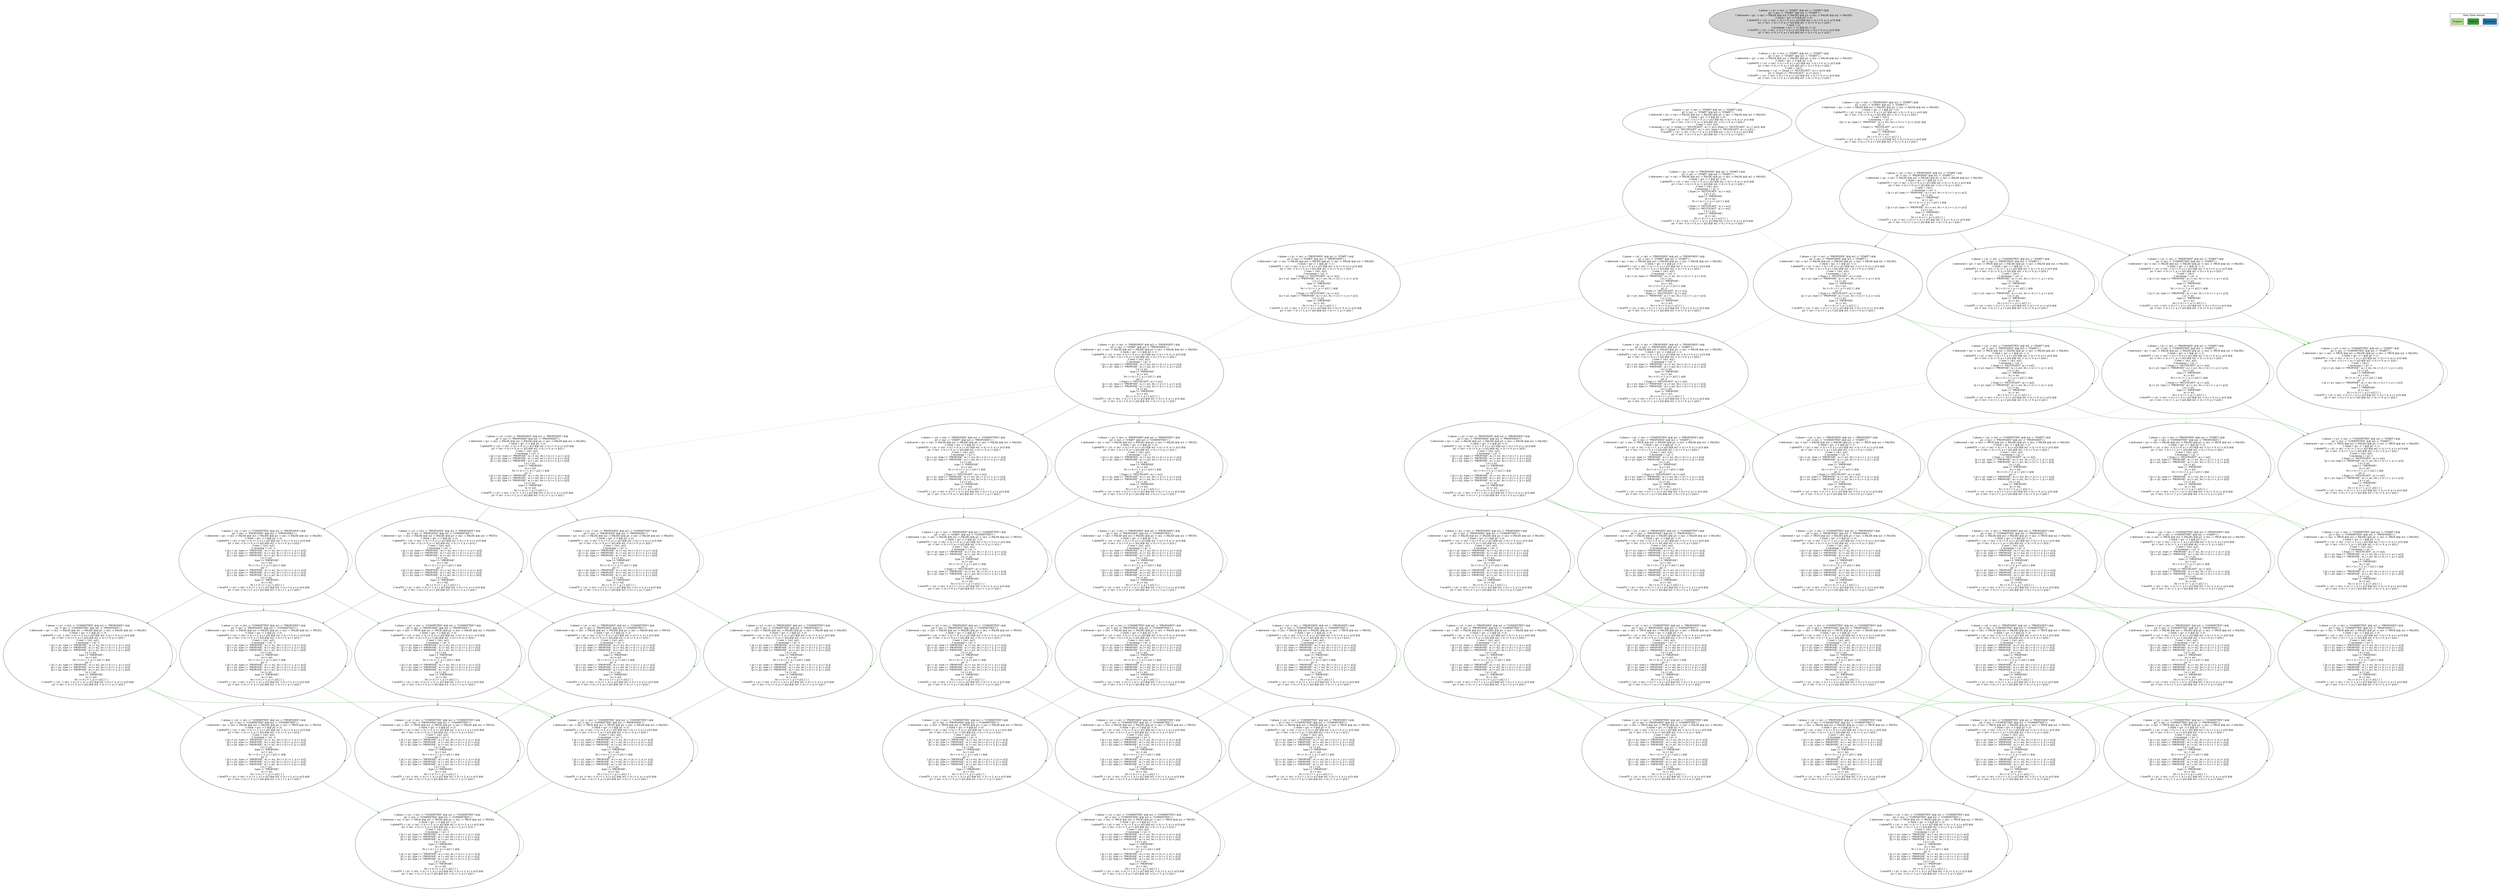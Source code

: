 strict digraph DiskGraph {
edge [colorscheme="paired12"]
nodesep=0.35;
subgraph cluster_graph {
color="white";
-3315355144326591585 [label="/\\ phase = ( p1 :> (m1 :> \"START\" @@ m2 :> \"START\") @@\n  p2 :> (m1 :> \"START\" @@ m2 :> \"START\") )\n/\\ delivered = (p1 :> (m1 :> FALSE @@ m2 :> FALSE) @@ p2 :> (m1 :> FALSE @@ m2 :> FALSE))\n/\\ clock = (p1 :> 0 @@ p2 :> 0)\n/\\ globalTS = ( p1 :> (m1 :> [c |-> 0, p |-> p1] @@ m2 :> [c |-> 0, p |-> p1]) @@\n  p2 :> (m1 :> [c |-> 0, p |-> p2] @@ m2 :> [c |-> 0, p |-> p2]) )\n/\\ sent = {}\n/\\ incoming = (p1 :> {} @@ p2 :> {})\n/\\ localTS = ( p1 :> (m1 :> [c |-> 0, p |-> p1] @@ m2 :> [c |-> 0, p |-> p1]) @@\n  p2 :> (m1 :> [c |-> 0, p |-> p2] @@ m2 :> [c |-> 0, p |-> p2]) )",style = filled]
-3315355144326591585 -> 5759019904809442829 [label="",color="2",fontcolor="2"];
5759019904809442829 [label="/\\ phase = ( p1 :> (m1 :> \"START\" @@ m2 :> \"START\") @@\n  p2 :> (m1 :> \"START\" @@ m2 :> \"START\") )\n/\\ delivered = (p1 :> (m1 :> FALSE @@ m2 :> FALSE) @@ p2 :> (m1 :> FALSE @@ m2 :> FALSE))\n/\\ clock = (p1 :> 0 @@ p2 :> 0)\n/\\ globalTS = ( p1 :> (m1 :> [c |-> 0, p |-> p1] @@ m2 :> [c |-> 0, p |-> p1]) @@\n  p2 :> (m1 :> [c |-> 0, p |-> p2] @@ m2 :> [c |-> 0, p |-> p2]) )\n/\\ sent = {m1}\n/\\ incoming = ( p1 :> {[type |-> \"MULTICAST\", m |-> m1]} @@\n  p2 :> {[type |-> \"MULTICAST\", m |-> m1]} )\n/\\ localTS = ( p1 :> (m1 :> [c |-> 0, p |-> p1] @@ m2 :> [c |-> 0, p |-> p1]) @@\n  p2 :> (m1 :> [c |-> 0, p |-> p2] @@ m2 :> [c |-> 0, p |-> p2]) )"];
-3315355144326591585 -> 5759019904809442829 [label="",color="2",fontcolor="2"];
5759019904809442829 -> -6403771352650821018 [label="",color="2",fontcolor="2"];
-6403771352650821018 [label="/\\ phase = ( p1 :> (m1 :> \"START\" @@ m2 :> \"START\") @@\n  p2 :> (m1 :> \"START\" @@ m2 :> \"START\") )\n/\\ delivered = (p1 :> (m1 :> FALSE @@ m2 :> FALSE) @@ p2 :> (m1 :> FALSE @@ m2 :> FALSE))\n/\\ clock = (p1 :> 0 @@ p2 :> 0)\n/\\ globalTS = ( p1 :> (m1 :> [c |-> 0, p |-> p1] @@ m2 :> [c |-> 0, p |-> p1]) @@\n  p2 :> (m1 :> [c |-> 0, p |-> p2] @@ m2 :> [c |-> 0, p |-> p2]) )\n/\\ sent = {m1, m2}\n/\\ incoming = ( p1 :> {[type |-> \"MULTICAST\", m |-> m1], [type |-> \"MULTICAST\", m |-> m2]} @@\n  p2 :> {[type |-> \"MULTICAST\", m |-> m1], [type |-> \"MULTICAST\", m |-> m2]} )\n/\\ localTS = ( p1 :> (m1 :> [c |-> 0, p |-> p1] @@ m2 :> [c |-> 0, p |-> p1]) @@\n  p2 :> (m1 :> [c |-> 0, p |-> p2] @@ m2 :> [c |-> 0, p |-> p2]) )"];
5759019904809442829 -> 954057808535234634 [label="",color="3",fontcolor="3"];
954057808535234634 [label="/\\ phase = ( p1 :> (m1 :> \"PROPOSED\" @@ m2 :> \"START\") @@\n  p2 :> (m1 :> \"START\" @@ m2 :> \"START\") )\n/\\ delivered = (p1 :> (m1 :> FALSE @@ m2 :> FALSE) @@ p2 :> (m1 :> FALSE @@ m2 :> FALSE))\n/\\ clock = (p1 :> 1 @@ p2 :> 0)\n/\\ globalTS = ( p1 :> (m1 :> [c |-> 0, p |-> p1] @@ m2 :> [c |-> 0, p |-> p1]) @@\n  p2 :> (m1 :> [c |-> 0, p |-> p2] @@ m2 :> [c |-> 0, p |-> p2]) )\n/\\ sent = {m1}\n/\\ incoming = ( p1 :>\n      {[p |-> p1, type |-> \"PROPOSE\", m |-> m1, lts |-> [c |-> 1, p |-> p1]]} @@\n  p2 :>\n      { [type |-> \"MULTICAST\", m |-> m1],\n        [ p |-> p1,\n          type |-> \"PROPOSE\",\n          m |-> m1,\n          lts |-> [c |-> 1, p |-> p1] ] } )\n/\\ localTS = ( p1 :> (m1 :> [c |-> 1, p |-> p1] @@ m2 :> [c |-> 0, p |-> p1]) @@\n  p2 :> (m1 :> [c |-> 0, p |-> p2] @@ m2 :> [c |-> 0, p |-> p2]) )"];
-6403771352650821018 -> 599066961353471742 [label="",color="3",fontcolor="3"];
599066961353471742 [label="/\\ phase = ( p1 :> (m1 :> \"PROPOSED\" @@ m2 :> \"START\") @@\n  p2 :> (m1 :> \"START\" @@ m2 :> \"START\") )\n/\\ delivered = (p1 :> (m1 :> FALSE @@ m2 :> FALSE) @@ p2 :> (m1 :> FALSE @@ m2 :> FALSE))\n/\\ clock = (p1 :> 1 @@ p2 :> 0)\n/\\ globalTS = ( p1 :> (m1 :> [c |-> 0, p |-> p1] @@ m2 :> [c |-> 0, p |-> p1]) @@\n  p2 :> (m1 :> [c |-> 0, p |-> p2] @@ m2 :> [c |-> 0, p |-> p2]) )\n/\\ sent = {m1, m2}\n/\\ incoming = ( p1 :>\n      { [type |-> \"MULTICAST\", m |-> m2],\n        [ p |-> p1,\n          type |-> \"PROPOSE\",\n          m |-> m1,\n          lts |-> [c |-> 1, p |-> p1] ] } @@\n  p2 :>\n      { [type |-> \"MULTICAST\", m |-> m1],\n        [type |-> \"MULTICAST\", m |-> m2],\n        [ p |-> p1,\n          type |-> \"PROPOSE\",\n          m |-> m1,\n          lts |-> [c |-> 1, p |-> p1] ] } )\n/\\ localTS = ( p1 :> (m1 :> [c |-> 1, p |-> p1] @@ m2 :> [c |-> 0, p |-> p1]) @@\n  p2 :> (m1 :> [c |-> 0, p |-> p2] @@ m2 :> [c |-> 0, p |-> p2]) )"];
954057808535234634 -> 599066961353471742 [label="",color="2",fontcolor="2"];
5759019904809442829 -> 954057808535234634 [label="",color="3",fontcolor="3"];
-6403771352650821018 -> 599066961353471742 [label="",color="3",fontcolor="3"];
954057808535234634 -> -6925915970632364503 [label="",color="3",fontcolor="3"];
-6925915970632364503 [label="/\\ phase = ( p1 :> (m1 :> \"PROPOSED\" @@ m2 :> \"START\") @@\n  p2 :> (m1 :> \"PROPOSED\" @@ m2 :> \"START\") )\n/\\ delivered = (p1 :> (m1 :> FALSE @@ m2 :> FALSE) @@ p2 :> (m1 :> FALSE @@ m2 :> FALSE))\n/\\ clock = (p1 :> 1 @@ p2 :> 1)\n/\\ globalTS = ( p1 :> (m1 :> [c |-> 0, p |-> p1] @@ m2 :> [c |-> 0, p |-> p1]) @@\n  p2 :> (m1 :> [c |-> 0, p |-> p2] @@ m2 :> [c |-> 0, p |-> p2]) )\n/\\ sent = {m1}\n/\\ incoming = ( p1 :>\n      { [p |-> p1, type |-> \"PROPOSE\", m |-> m1, lts |-> [c |-> 1, p |-> p1]],\n        [ p |-> p2,\n          type |-> \"PROPOSE\",\n          m |-> m1,\n          lts |-> [c |-> 1, p |-> p2] ] } @@\n  p2 :>\n      { [p |-> p1, type |-> \"PROPOSE\", m |-> m1, lts |-> [c |-> 1, p |-> p1]],\n        [ p |-> p2,\n          type |-> \"PROPOSE\",\n          m |-> m1,\n          lts |-> [c |-> 1, p |-> p2] ] } )\n/\\ localTS = ( p1 :> (m1 :> [c |-> 1, p |-> p1] @@ m2 :> [c |-> 0, p |-> p1]) @@\n  p2 :> (m1 :> [c |-> 1, p |-> p2] @@ m2 :> [c |-> 0, p |-> p2]) )"];
-6403771352650821018 -> 599066961353471742 [label="",color="3",fontcolor="3"];
599066961353471742 -> -5500784603706597928 [label="",color="3",fontcolor="3"];
-5500784603706597928 [label="/\\ phase = ( p1 :> (m1 :> \"PROPOSED\" @@ m2 :> \"PROPOSED\") @@\n  p2 :> (m1 :> \"START\" @@ m2 :> \"START\") )\n/\\ delivered = (p1 :> (m1 :> FALSE @@ m2 :> FALSE) @@ p2 :> (m1 :> FALSE @@ m2 :> FALSE))\n/\\ clock = (p1 :> 2 @@ p2 :> 0)\n/\\ globalTS = ( p1 :> (m1 :> [c |-> 0, p |-> p1] @@ m2 :> [c |-> 0, p |-> p1]) @@\n  p2 :> (m1 :> [c |-> 0, p |-> p2] @@ m2 :> [c |-> 0, p |-> p2]) )\n/\\ sent = {m1, m2}\n/\\ incoming = ( p1 :>\n      { [p |-> p1, type |-> \"PROPOSE\", m |-> m1, lts |-> [c |-> 1, p |-> p1]],\n        [ p |-> p1,\n          type |-> \"PROPOSE\",\n          m |-> m2,\n          lts |-> [c |-> 2, p |-> p1] ] } @@\n  p2 :>\n      { [type |-> \"MULTICAST\", m |-> m1],\n        [type |-> \"MULTICAST\", m |-> m2],\n        [p |-> p1, type |-> \"PROPOSE\", m |-> m1, lts |-> [c |-> 1, p |-> p1]],\n        [ p |-> p1,\n          type |-> \"PROPOSE\",\n          m |-> m2,\n          lts |-> [c |-> 2, p |-> p1] ] } )\n/\\ localTS = ( p1 :> (m1 :> [c |-> 1, p |-> p1] @@ m2 :> [c |-> 2, p |-> p1]) @@\n  p2 :> (m1 :> [c |-> 0, p |-> p2] @@ m2 :> [c |-> 0, p |-> p2]) )"];
-6925915970632364503 -> -5585861633215303438 [label="",color="2",fontcolor="2"];
-5585861633215303438 [label="/\\ phase = ( p1 :> (m1 :> \"PROPOSED\" @@ m2 :> \"START\") @@\n  p2 :> (m1 :> \"PROPOSED\" @@ m2 :> \"START\") )\n/\\ delivered = (p1 :> (m1 :> FALSE @@ m2 :> FALSE) @@ p2 :> (m1 :> FALSE @@ m2 :> FALSE))\n/\\ clock = (p1 :> 1 @@ p2 :> 1)\n/\\ globalTS = ( p1 :> (m1 :> [c |-> 0, p |-> p1] @@ m2 :> [c |-> 0, p |-> p1]) @@\n  p2 :> (m1 :> [c |-> 0, p |-> p2] @@ m2 :> [c |-> 0, p |-> p2]) )\n/\\ sent = {m1, m2}\n/\\ incoming = ( p1 :>\n      { [type |-> \"MULTICAST\", m |-> m2],\n        [p |-> p1, type |-> \"PROPOSE\", m |-> m1, lts |-> [c |-> 1, p |-> p1]],\n        [ p |-> p2,\n          type |-> \"PROPOSE\",\n          m |-> m1,\n          lts |-> [c |-> 1, p |-> p2] ] } @@\n  p2 :>\n      { [type |-> \"MULTICAST\", m |-> m2],\n        [p |-> p1, type |-> \"PROPOSE\", m |-> m1, lts |-> [c |-> 1, p |-> p1]],\n        [ p |-> p2,\n          type |-> \"PROPOSE\",\n          m |-> m1,\n          lts |-> [c |-> 1, p |-> p2] ] } )\n/\\ localTS = ( p1 :> (m1 :> [c |-> 1, p |-> p1] @@ m2 :> [c |-> 0, p |-> p1]) @@\n  p2 :> (m1 :> [c |-> 1, p |-> p2] @@ m2 :> [c |-> 0, p |-> p2]) )"];
-6403771352650821018 -> 599066961353471742 [label="",color="3",fontcolor="3"];
-5500784603706597928 -> -8646695472705980492 [label="",color="3",fontcolor="3"];
-8646695472705980492 [label="/\\ phase = ( p1 :> (m1 :> \"PROPOSED\" @@ m2 :> \"PROPOSED\") @@\n  p2 :> (m1 :> \"PROPOSED\" @@ m2 :> \"START\") )\n/\\ delivered = (p1 :> (m1 :> FALSE @@ m2 :> FALSE) @@ p2 :> (m1 :> FALSE @@ m2 :> FALSE))\n/\\ clock = (p1 :> 2 @@ p2 :> 1)\n/\\ globalTS = ( p1 :> (m1 :> [c |-> 0, p |-> p1] @@ m2 :> [c |-> 0, p |-> p1]) @@\n  p2 :> (m1 :> [c |-> 0, p |-> p2] @@ m2 :> [c |-> 0, p |-> p2]) )\n/\\ sent = {m1, m2}\n/\\ incoming = ( p1 :>\n      { [p |-> p1, type |-> \"PROPOSE\", m |-> m1, lts |-> [c |-> 1, p |-> p1]],\n        [p |-> p1, type |-> \"PROPOSE\", m |-> m2, lts |-> [c |-> 2, p |-> p1]],\n        [ p |-> p2,\n          type |-> \"PROPOSE\",\n          m |-> m1,\n          lts |-> [c |-> 1, p |-> p2] ] } @@\n  p2 :>\n      { [type |-> \"MULTICAST\", m |-> m2],\n        [p |-> p1, type |-> \"PROPOSE\", m |-> m1, lts |-> [c |-> 1, p |-> p1]],\n        [p |-> p1, type |-> \"PROPOSE\", m |-> m2, lts |-> [c |-> 2, p |-> p1]],\n        [ p |-> p2,\n          type |-> \"PROPOSE\",\n          m |-> m1,\n          lts |-> [c |-> 1, p |-> p2] ] } )\n/\\ localTS = ( p1 :> (m1 :> [c |-> 1, p |-> p1] @@ m2 :> [c |-> 2, p |-> p1]) @@\n  p2 :> (m1 :> [c |-> 1, p |-> p2] @@ m2 :> [c |-> 0, p |-> p2]) )"];
599066961353471742 -> -5585861633215303438 [label="",color="3",fontcolor="3"];
-6925915970632364503 -> 4889306261048389419 [label="",color="4",fontcolor="4"];
4889306261048389419 [label="/\\ phase = ( p1 :> (m1 :> \"COMMITTED\" @@ m2 :> \"START\") @@\n  p2 :> (m1 :> \"PROPOSED\" @@ m2 :> \"START\") )\n/\\ delivered = (p1 :> (m1 :> TRUE @@ m2 :> FALSE) @@ p2 :> (m1 :> FALSE @@ m2 :> FALSE))\n/\\ clock = (p1 :> 1 @@ p2 :> 1)\n/\\ globalTS = ( p1 :> (m1 :> [c |-> 1, p |-> p2] @@ m2 :> [c |-> 0, p |-> p1]) @@\n  p2 :> (m1 :> [c |-> 0, p |-> p2] @@ m2 :> [c |-> 0, p |-> p2]) )\n/\\ sent = {m1}\n/\\ incoming = ( p1 :>\n      { [p |-> p1, type |-> \"PROPOSE\", m |-> m1, lts |-> [c |-> 1, p |-> p1]],\n        [ p |-> p2,\n          type |-> \"PROPOSE\",\n          m |-> m1,\n          lts |-> [c |-> 1, p |-> p2] ] } @@\n  p2 :>\n      { [p |-> p1, type |-> \"PROPOSE\", m |-> m1, lts |-> [c |-> 1, p |-> p1]],\n        [ p |-> p2,\n          type |-> \"PROPOSE\",\n          m |-> m1,\n          lts |-> [c |-> 1, p |-> p2] ] } )\n/\\ localTS = ( p1 :> (m1 :> [c |-> 1, p |-> p1] @@ m2 :> [c |-> 0, p |-> p1]) @@\n  p2 :> (m1 :> [c |-> 1, p |-> p2] @@ m2 :> [c |-> 0, p |-> p2]) )"];
-5585861633215303438 -> -8646695472705980492 [label="",color="3",fontcolor="3"];
599066961353471742 -> 2724159379832086615 [label="",color="3",fontcolor="3"];
2724159379832086615 [label="/\\ phase = ( p1 :> (m1 :> \"PROPOSED\" @@ m2 :> \"START\") @@\n  p2 :> (m1 :> \"START\" @@ m2 :> \"PROPOSED\") )\n/\\ delivered = (p1 :> (m1 :> FALSE @@ m2 :> FALSE) @@ p2 :> (m1 :> FALSE @@ m2 :> FALSE))\n/\\ clock = (p1 :> 1 @@ p2 :> 1)\n/\\ globalTS = ( p1 :> (m1 :> [c |-> 0, p |-> p1] @@ m2 :> [c |-> 0, p |-> p1]) @@\n  p2 :> (m1 :> [c |-> 0, p |-> p2] @@ m2 :> [c |-> 0, p |-> p2]) )\n/\\ sent = {m1, m2}\n/\\ incoming = ( p1 :>\n      { [type |-> \"MULTICAST\", m |-> m2],\n        [p |-> p1, type |-> \"PROPOSE\", m |-> m1, lts |-> [c |-> 1, p |-> p1]],\n        [ p |-> p2,\n          type |-> \"PROPOSE\",\n          m |-> m2,\n          lts |-> [c |-> 1, p |-> p2] ] } @@\n  p2 :>\n      { [type |-> \"MULTICAST\", m |-> m1],\n        [p |-> p1, type |-> \"PROPOSE\", m |-> m1, lts |-> [c |-> 1, p |-> p1]],\n        [ p |-> p2,\n          type |-> \"PROPOSE\",\n          m |-> m2,\n          lts |-> [c |-> 1, p |-> p2] ] } )\n/\\ localTS = ( p1 :> (m1 :> [c |-> 1, p |-> p1] @@ m2 :> [c |-> 0, p |-> p1]) @@\n  p2 :> (m1 :> [c |-> 0, p |-> p2] @@ m2 :> [c |-> 1, p |-> p2]) )"];
-5500784603706597928 -> 4127658077920072263 [label="",color="3",fontcolor="3"];
4127658077920072263 [label="/\\ phase = ( p1 :> (m1 :> \"PROPOSED\" @@ m2 :> \"PROPOSED\") @@\n  p2 :> (m1 :> \"START\" @@ m2 :> \"PROPOSED\") )\n/\\ delivered = (p1 :> (m1 :> FALSE @@ m2 :> FALSE) @@ p2 :> (m1 :> FALSE @@ m2 :> FALSE))\n/\\ clock = (p1 :> 2 @@ p2 :> 1)\n/\\ globalTS = ( p1 :> (m1 :> [c |-> 0, p |-> p1] @@ m2 :> [c |-> 0, p |-> p1]) @@\n  p2 :> (m1 :> [c |-> 0, p |-> p2] @@ m2 :> [c |-> 0, p |-> p2]) )\n/\\ sent = {m1, m2}\n/\\ incoming = ( p1 :>\n      { [p |-> p1, type |-> \"PROPOSE\", m |-> m1, lts |-> [c |-> 1, p |-> p1]],\n        [p |-> p1, type |-> \"PROPOSE\", m |-> m2, lts |-> [c |-> 2, p |-> p1]],\n        [ p |-> p2,\n          type |-> \"PROPOSE\",\n          m |-> m2,\n          lts |-> [c |-> 1, p |-> p2] ] } @@\n  p2 :>\n      { [type |-> \"MULTICAST\", m |-> m1],\n        [p |-> p1, type |-> \"PROPOSE\", m |-> m1, lts |-> [c |-> 1, p |-> p1]],\n        [p |-> p1, type |-> \"PROPOSE\", m |-> m2, lts |-> [c |-> 2, p |-> p1]],\n        [ p |-> p2,\n          type |-> \"PROPOSE\",\n          m |-> m2,\n          lts |-> [c |-> 1, p |-> p2] ] } )\n/\\ localTS = ( p1 :> (m1 :> [c |-> 1, p |-> p1] @@ m2 :> [c |-> 2, p |-> p1]) @@\n  p2 :> (m1 :> [c |-> 0, p |-> p2] @@ m2 :> [c |-> 1, p |-> p2]) )"];
-5585861633215303438 -> -8339741391703123284 [label="",color="4",fontcolor="4"];
-8339741391703123284 [label="/\\ phase = ( p1 :> (m1 :> \"COMMITTED\" @@ m2 :> \"START\") @@\n  p2 :> (m1 :> \"PROPOSED\" @@ m2 :> \"START\") )\n/\\ delivered = (p1 :> (m1 :> TRUE @@ m2 :> FALSE) @@ p2 :> (m1 :> FALSE @@ m2 :> FALSE))\n/\\ clock = (p1 :> 1 @@ p2 :> 1)\n/\\ globalTS = ( p1 :> (m1 :> [c |-> 1, p |-> p2] @@ m2 :> [c |-> 0, p |-> p1]) @@\n  p2 :> (m1 :> [c |-> 0, p |-> p2] @@ m2 :> [c |-> 0, p |-> p2]) )\n/\\ sent = {m1, m2}\n/\\ incoming = ( p1 :>\n      { [type |-> \"MULTICAST\", m |-> m2],\n        [p |-> p1, type |-> \"PROPOSE\", m |-> m1, lts |-> [c |-> 1, p |-> p1]],\n        [ p |-> p2,\n          type |-> \"PROPOSE\",\n          m |-> m1,\n          lts |-> [c |-> 1, p |-> p2] ] } @@\n  p2 :>\n      { [type |-> \"MULTICAST\", m |-> m2],\n        [p |-> p1, type |-> \"PROPOSE\", m |-> m1, lts |-> [c |-> 1, p |-> p1]],\n        [ p |-> p2,\n          type |-> \"PROPOSE\",\n          m |-> m1,\n          lts |-> [c |-> 1, p |-> p2] ] } )\n/\\ localTS = ( p1 :> (m1 :> [c |-> 1, p |-> p1] @@ m2 :> [c |-> 0, p |-> p1]) @@\n  p2 :> (m1 :> [c |-> 1, p |-> p2] @@ m2 :> [c |-> 0, p |-> p2]) )"];
-6925915970632364503 -> -544264044162228356 [label="",color="4",fontcolor="4"];
-544264044162228356 [label="/\\ phase = ( p1 :> (m1 :> \"PROPOSED\" @@ m2 :> \"START\") @@\n  p2 :> (m1 :> \"COMMITTED\" @@ m2 :> \"START\") )\n/\\ delivered = (p1 :> (m1 :> FALSE @@ m2 :> FALSE) @@ p2 :> (m1 :> TRUE @@ m2 :> FALSE))\n/\\ clock = (p1 :> 1 @@ p2 :> 1)\n/\\ globalTS = ( p1 :> (m1 :> [c |-> 0, p |-> p1] @@ m2 :> [c |-> 0, p |-> p1]) @@\n  p2 :> (m1 :> [c |-> 1, p |-> p2] @@ m2 :> [c |-> 0, p |-> p2]) )\n/\\ sent = {m1}\n/\\ incoming = ( p1 :>\n      { [p |-> p1, type |-> \"PROPOSE\", m |-> m1, lts |-> [c |-> 1, p |-> p1]],\n        [ p |-> p2,\n          type |-> \"PROPOSE\",\n          m |-> m1,\n          lts |-> [c |-> 1, p |-> p2] ] } @@\n  p2 :>\n      { [p |-> p1, type |-> \"PROPOSE\", m |-> m1, lts |-> [c |-> 1, p |-> p1]],\n        [ p |-> p2,\n          type |-> \"PROPOSE\",\n          m |-> m1,\n          lts |-> [c |-> 1, p |-> p2] ] } )\n/\\ localTS = ( p1 :> (m1 :> [c |-> 1, p |-> p1] @@ m2 :> [c |-> 0, p |-> p1]) @@\n  p2 :> (m1 :> [c |-> 1, p |-> p2] @@ m2 :> [c |-> 0, p |-> p2]) )"];
-5585861633215303438 -> -8646695472705980492 [label="",color="3",fontcolor="3"];
4889306261048389419 -> -8339741391703123284 [label="",color="2",fontcolor="2"];
-8646695472705980492 -> -7165207376283413593 [label="",color="4",fontcolor="4"];
-7165207376283413593 [label="/\\ phase = ( p1 :> (m1 :> \"COMMITTED\" @@ m2 :> \"PROPOSED\") @@\n  p2 :> (m1 :> \"PROPOSED\" @@ m2 :> \"START\") )\n/\\ delivered = (p1 :> (m1 :> TRUE @@ m2 :> FALSE) @@ p2 :> (m1 :> FALSE @@ m2 :> FALSE))\n/\\ clock = (p1 :> 2 @@ p2 :> 1)\n/\\ globalTS = ( p1 :> (m1 :> [c |-> 1, p |-> p2] @@ m2 :> [c |-> 0, p |-> p1]) @@\n  p2 :> (m1 :> [c |-> 0, p |-> p2] @@ m2 :> [c |-> 0, p |-> p2]) )\n/\\ sent = {m1, m2}\n/\\ incoming = ( p1 :>\n      { [p |-> p1, type |-> \"PROPOSE\", m |-> m1, lts |-> [c |-> 1, p |-> p1]],\n        [p |-> p1, type |-> \"PROPOSE\", m |-> m2, lts |-> [c |-> 2, p |-> p1]],\n        [ p |-> p2,\n          type |-> \"PROPOSE\",\n          m |-> m1,\n          lts |-> [c |-> 1, p |-> p2] ] } @@\n  p2 :>\n      { [type |-> \"MULTICAST\", m |-> m2],\n        [p |-> p1, type |-> \"PROPOSE\", m |-> m1, lts |-> [c |-> 1, p |-> p1]],\n        [p |-> p1, type |-> \"PROPOSE\", m |-> m2, lts |-> [c |-> 2, p |-> p1]],\n        [ p |-> p2,\n          type |-> \"PROPOSE\",\n          m |-> m1,\n          lts |-> [c |-> 1, p |-> p2] ] } )\n/\\ localTS = ( p1 :> (m1 :> [c |-> 1, p |-> p1] @@ m2 :> [c |-> 2, p |-> p1]) @@\n  p2 :> (m1 :> [c |-> 1, p |-> p2] @@ m2 :> [c |-> 0, p |-> p2]) )"];
4889306261048389419 -> 4889306261048389419 [label="",color="4",fontcolor="4"];
-5585861633215303438 -> 1258994483460415080 [label="",color="4",fontcolor="4"];
1258994483460415080 [label="/\\ phase = ( p1 :> (m1 :> \"PROPOSED\" @@ m2 :> \"START\") @@\n  p2 :> (m1 :> \"COMMITTED\" @@ m2 :> \"START\") )\n/\\ delivered = (p1 :> (m1 :> FALSE @@ m2 :> FALSE) @@ p2 :> (m1 :> TRUE @@ m2 :> FALSE))\n/\\ clock = (p1 :> 1 @@ p2 :> 1)\n/\\ globalTS = ( p1 :> (m1 :> [c |-> 0, p |-> p1] @@ m2 :> [c |-> 0, p |-> p1]) @@\n  p2 :> (m1 :> [c |-> 1, p |-> p2] @@ m2 :> [c |-> 0, p |-> p2]) )\n/\\ sent = {m1, m2}\n/\\ incoming = ( p1 :>\n      { [type |-> \"MULTICAST\", m |-> m2],\n        [p |-> p1, type |-> \"PROPOSE\", m |-> m1, lts |-> [c |-> 1, p |-> p1]],\n        [ p |-> p2,\n          type |-> \"PROPOSE\",\n          m |-> m1,\n          lts |-> [c |-> 1, p |-> p2] ] } @@\n  p2 :>\n      { [type |-> \"MULTICAST\", m |-> m2],\n        [p |-> p1, type |-> \"PROPOSE\", m |-> m1, lts |-> [c |-> 1, p |-> p1]],\n        [ p |-> p2,\n          type |-> \"PROPOSE\",\n          m |-> m1,\n          lts |-> [c |-> 1, p |-> p2] ] } )\n/\\ localTS = ( p1 :> (m1 :> [c |-> 1, p |-> p1] @@ m2 :> [c |-> 0, p |-> p1]) @@\n  p2 :> (m1 :> [c |-> 1, p |-> p2] @@ m2 :> [c |-> 0, p |-> p2]) )"];
2724159379832086615 -> 4127658077920072263 [label="",color="3",fontcolor="3"];
4889306261048389419 -> 4888029854040607414 [label="",color="4",fontcolor="4"];
4888029854040607414 [label="/\\ phase = ( p1 :> (m1 :> \"COMMITTED\" @@ m2 :> \"START\") @@\n  p2 :> (m1 :> \"COMMITTED\" @@ m2 :> \"START\") )\n/\\ delivered = (p1 :> (m1 :> TRUE @@ m2 :> FALSE) @@ p2 :> (m1 :> TRUE @@ m2 :> FALSE))\n/\\ clock = (p1 :> 1 @@ p2 :> 1)\n/\\ globalTS = ( p1 :> (m1 :> [c |-> 1, p |-> p2] @@ m2 :> [c |-> 0, p |-> p1]) @@\n  p2 :> (m1 :> [c |-> 1, p |-> p2] @@ m2 :> [c |-> 0, p |-> p2]) )\n/\\ sent = {m1}\n/\\ incoming = ( p1 :>\n      { [p |-> p1, type |-> \"PROPOSE\", m |-> m1, lts |-> [c |-> 1, p |-> p1]],\n        [ p |-> p2,\n          type |-> \"PROPOSE\",\n          m |-> m1,\n          lts |-> [c |-> 1, p |-> p2] ] } @@\n  p2 :>\n      { [p |-> p1, type |-> \"PROPOSE\", m |-> m1, lts |-> [c |-> 1, p |-> p1]],\n        [ p |-> p2,\n          type |-> \"PROPOSE\",\n          m |-> m1,\n          lts |-> [c |-> 1, p |-> p2] ] } )\n/\\ localTS = ( p1 :> (m1 :> [c |-> 1, p |-> p1] @@ m2 :> [c |-> 0, p |-> p1]) @@\n  p2 :> (m1 :> [c |-> 1, p |-> p2] @@ m2 :> [c |-> 0, p |-> p2]) )"];
-8646695472705980492 -> -3523128085062331810 [label="",color="3",fontcolor="3"];
-3523128085062331810 [label="/\\ phase = ( p1 :> (m1 :> \"PROPOSED\" @@ m2 :> \"PROPOSED\") @@\n  p2 :> (m1 :> \"PROPOSED\" @@ m2 :> \"PROPOSED\") )\n/\\ delivered = (p1 :> (m1 :> FALSE @@ m2 :> FALSE) @@ p2 :> (m1 :> FALSE @@ m2 :> FALSE))\n/\\ clock = (p1 :> 2 @@ p2 :> 2)\n/\\ globalTS = ( p1 :> (m1 :> [c |-> 0, p |-> p1] @@ m2 :> [c |-> 0, p |-> p1]) @@\n  p2 :> (m1 :> [c |-> 0, p |-> p2] @@ m2 :> [c |-> 0, p |-> p2]) )\n/\\ sent = {m1, m2}\n/\\ incoming = ( p1 :>\n      { [p |-> p1, type |-> \"PROPOSE\", m |-> m1, lts |-> [c |-> 1, p |-> p1]],\n        [p |-> p1, type |-> \"PROPOSE\", m |-> m2, lts |-> [c |-> 2, p |-> p1]],\n        [p |-> p2, type |-> \"PROPOSE\", m |-> m1, lts |-> [c |-> 1, p |-> p2]],\n        [ p |-> p2,\n          type |-> \"PROPOSE\",\n          m |-> m2,\n          lts |-> [c |-> 2, p |-> p2] ] } @@\n  p2 :>\n      { [p |-> p1, type |-> \"PROPOSE\", m |-> m1, lts |-> [c |-> 1, p |-> p1]],\n        [p |-> p1, type |-> \"PROPOSE\", m |-> m2, lts |-> [c |-> 2, p |-> p1]],\n        [p |-> p2, type |-> \"PROPOSE\", m |-> m1, lts |-> [c |-> 1, p |-> p2]],\n        [ p |-> p2,\n          type |-> \"PROPOSE\",\n          m |-> m2,\n          lts |-> [c |-> 2, p |-> p2] ] } )\n/\\ localTS = ( p1 :> (m1 :> [c |-> 1, p |-> p1] @@ m2 :> [c |-> 2, p |-> p1]) @@\n  p2 :> (m1 :> [c |-> 1, p |-> p2] @@ m2 :> [c |-> 2, p |-> p2]) )"];
-8339741391703123284 -> -7165207376283413593 [label="",color="3",fontcolor="3"];
4127658077920072263 -> -3119693109473790986 [label="",color="4",fontcolor="4"];
-3119693109473790986 [label="/\\ phase = ( p1 :> (m1 :> \"PROPOSED\" @@ m2 :> \"COMMITTED\") @@\n  p2 :> (m1 :> \"START\" @@ m2 :> \"PROPOSED\") )\n/\\ delivered = (p1 :> (m1 :> FALSE @@ m2 :> FALSE) @@ p2 :> (m1 :> FALSE @@ m2 :> FALSE))\n/\\ clock = (p1 :> 2 @@ p2 :> 1)\n/\\ globalTS = ( p1 :> (m1 :> [c |-> 0, p |-> p1] @@ m2 :> [c |-> 2, p |-> p1]) @@\n  p2 :> (m1 :> [c |-> 0, p |-> p2] @@ m2 :> [c |-> 0, p |-> p2]) )\n/\\ sent = {m1, m2}\n/\\ incoming = ( p1 :>\n      { [p |-> p1, type |-> \"PROPOSE\", m |-> m1, lts |-> [c |-> 1, p |-> p1]],\n        [p |-> p1, type |-> \"PROPOSE\", m |-> m2, lts |-> [c |-> 2, p |-> p1]],\n        [ p |-> p2,\n          type |-> \"PROPOSE\",\n          m |-> m2,\n          lts |-> [c |-> 1, p |-> p2] ] } @@\n  p2 :>\n      { [type |-> \"MULTICAST\", m |-> m1],\n        [p |-> p1, type |-> \"PROPOSE\", m |-> m1, lts |-> [c |-> 1, p |-> p1]],\n        [p |-> p1, type |-> \"PROPOSE\", m |-> m2, lts |-> [c |-> 2, p |-> p1]],\n        [ p |-> p2,\n          type |-> \"PROPOSE\",\n          m |-> m2,\n          lts |-> [c |-> 1, p |-> p2] ] } )\n/\\ localTS = ( p1 :> (m1 :> [c |-> 1, p |-> p1] @@ m2 :> [c |-> 2, p |-> p1]) @@\n  p2 :> (m1 :> [c |-> 0, p |-> p2] @@ m2 :> [c |-> 1, p |-> p2]) )"];
2724159379832086615 -> 4127658077920072263 [label="",color="3",fontcolor="3"];
-8646695472705980492 -> -4779131104275467037 [label="",color="4",fontcolor="4"];
-4779131104275467037 [label="/\\ phase = ( p1 :> (m1 :> \"PROPOSED\" @@ m2 :> \"PROPOSED\") @@\n  p2 :> (m1 :> \"COMMITTED\" @@ m2 :> \"START\") )\n/\\ delivered = (p1 :> (m1 :> FALSE @@ m2 :> FALSE) @@ p2 :> (m1 :> TRUE @@ m2 :> FALSE))\n/\\ clock = (p1 :> 2 @@ p2 :> 1)\n/\\ globalTS = ( p1 :> (m1 :> [c |-> 0, p |-> p1] @@ m2 :> [c |-> 0, p |-> p1]) @@\n  p2 :> (m1 :> [c |-> 1, p |-> p2] @@ m2 :> [c |-> 0, p |-> p2]) )\n/\\ sent = {m1, m2}\n/\\ incoming = ( p1 :>\n      { [p |-> p1, type |-> \"PROPOSE\", m |-> m1, lts |-> [c |-> 1, p |-> p1]],\n        [p |-> p1, type |-> \"PROPOSE\", m |-> m2, lts |-> [c |-> 2, p |-> p1]],\n        [ p |-> p2,\n          type |-> \"PROPOSE\",\n          m |-> m1,\n          lts |-> [c |-> 1, p |-> p2] ] } @@\n  p2 :>\n      { [type |-> \"MULTICAST\", m |-> m2],\n        [p |-> p1, type |-> \"PROPOSE\", m |-> m1, lts |-> [c |-> 1, p |-> p1]],\n        [p |-> p1, type |-> \"PROPOSE\", m |-> m2, lts |-> [c |-> 2, p |-> p1]],\n        [ p |-> p2,\n          type |-> \"PROPOSE\",\n          m |-> m1,\n          lts |-> [c |-> 1, p |-> p2] ] } )\n/\\ localTS = ( p1 :> (m1 :> [c |-> 1, p |-> p1] @@ m2 :> [c |-> 2, p |-> p1]) @@\n  p2 :> (m1 :> [c |-> 1, p |-> p2] @@ m2 :> [c |-> 0, p |-> p2]) )"];
-8339741391703123284 -> -8339741391703123284 [label="",color="4",fontcolor="4"];
4127658077920072263 -> 6711873631068061500 [label="",color="3",fontcolor="3"];
6711873631068061500 [label="/\\ phase = ( p1 :> (m1 :> \"PROPOSED\" @@ m2 :> \"PROPOSED\") @@\n  p2 :> (m1 :> \"PROPOSED\" @@ m2 :> \"PROPOSED\") )\n/\\ delivered = (p1 :> (m1 :> FALSE @@ m2 :> FALSE) @@ p2 :> (m1 :> FALSE @@ m2 :> FALSE))\n/\\ clock = (p1 :> 2 @@ p2 :> 2)\n/\\ globalTS = ( p1 :> (m1 :> [c |-> 0, p |-> p1] @@ m2 :> [c |-> 0, p |-> p1]) @@\n  p2 :> (m1 :> [c |-> 0, p |-> p2] @@ m2 :> [c |-> 0, p |-> p2]) )\n/\\ sent = {m1, m2}\n/\\ incoming = ( p1 :>\n      { [p |-> p1, type |-> \"PROPOSE\", m |-> m1, lts |-> [c |-> 1, p |-> p1]],\n        [p |-> p1, type |-> \"PROPOSE\", m |-> m2, lts |-> [c |-> 2, p |-> p1]],\n        [p |-> p2, type |-> \"PROPOSE\", m |-> m1, lts |-> [c |-> 2, p |-> p2]],\n        [ p |-> p2,\n          type |-> \"PROPOSE\",\n          m |-> m2,\n          lts |-> [c |-> 1, p |-> p2] ] } @@\n  p2 :>\n      { [p |-> p1, type |-> \"PROPOSE\", m |-> m1, lts |-> [c |-> 1, p |-> p1]],\n        [p |-> p1, type |-> \"PROPOSE\", m |-> m2, lts |-> [c |-> 2, p |-> p1]],\n        [p |-> p2, type |-> \"PROPOSE\", m |-> m1, lts |-> [c |-> 2, p |-> p2]],\n        [ p |-> p2,\n          type |-> \"PROPOSE\",\n          m |-> m2,\n          lts |-> [c |-> 1, p |-> p2] ] } )\n/\\ localTS = ( p1 :> (m1 :> [c |-> 1, p |-> p1] @@ m2 :> [c |-> 2, p |-> p1]) @@\n  p2 :> (m1 :> [c |-> 2, p |-> p2] @@ m2 :> [c |-> 1, p |-> p2]) )"];
-544264044162228356 -> 1258994483460415080 [label="",color="2",fontcolor="2"];
-7165207376283413593 -> -7165207376283413593 [label="",color="4",fontcolor="4"];
-8339741391703123284 -> -383236332834425793 [label="",color="3",fontcolor="3"];
-383236332834425793 [label="/\\ phase = ( p1 :> (m1 :> \"COMMITTED\" @@ m2 :> \"START\") @@\n  p2 :> (m1 :> \"PROPOSED\" @@ m2 :> \"PROPOSED\") )\n/\\ delivered = (p1 :> (m1 :> TRUE @@ m2 :> FALSE) @@ p2 :> (m1 :> FALSE @@ m2 :> FALSE))\n/\\ clock = (p1 :> 1 @@ p2 :> 2)\n/\\ globalTS = ( p1 :> (m1 :> [c |-> 1, p |-> p2] @@ m2 :> [c |-> 0, p |-> p1]) @@\n  p2 :> (m1 :> [c |-> 0, p |-> p2] @@ m2 :> [c |-> 0, p |-> p2]) )\n/\\ sent = {m1, m2}\n/\\ incoming = ( p1 :>\n      { [type |-> \"MULTICAST\", m |-> m2],\n        [p |-> p1, type |-> \"PROPOSE\", m |-> m1, lts |-> [c |-> 1, p |-> p1]],\n        [p |-> p2, type |-> \"PROPOSE\", m |-> m1, lts |-> [c |-> 1, p |-> p2]],\n        [ p |-> p2,\n          type |-> \"PROPOSE\",\n          m |-> m2,\n          lts |-> [c |-> 2, p |-> p2] ] } @@\n  p2 :>\n      { [p |-> p1, type |-> \"PROPOSE\", m |-> m1, lts |-> [c |-> 1, p |-> p1]],\n        [p |-> p2, type |-> \"PROPOSE\", m |-> m1, lts |-> [c |-> 1, p |-> p2]],\n        [ p |-> p2,\n          type |-> \"PROPOSE\",\n          m |-> m2,\n          lts |-> [c |-> 2, p |-> p2] ] } )\n/\\ localTS = ( p1 :> (m1 :> [c |-> 1, p |-> p1] @@ m2 :> [c |-> 0, p |-> p1]) @@\n  p2 :> (m1 :> [c |-> 1, p |-> p2] @@ m2 :> [c |-> 2, p |-> p2]) )"];
4127658077920072263 -> 6500801975426133346 [label="",color="4",fontcolor="4"];
6500801975426133346 [label="/\\ phase = ( p1 :> (m1 :> \"PROPOSED\" @@ m2 :> \"PROPOSED\") @@\n  p2 :> (m1 :> \"START\" @@ m2 :> \"COMMITTED\") )\n/\\ delivered = (p1 :> (m1 :> FALSE @@ m2 :> FALSE) @@ p2 :> (m1 :> FALSE @@ m2 :> TRUE))\n/\\ clock = (p1 :> 2 @@ p2 :> 2)\n/\\ globalTS = ( p1 :> (m1 :> [c |-> 0, p |-> p1] @@ m2 :> [c |-> 0, p |-> p1]) @@\n  p2 :> (m1 :> [c |-> 0, p |-> p2] @@ m2 :> [c |-> 2, p |-> p1]) )\n/\\ sent = {m1, m2}\n/\\ incoming = ( p1 :>\n      { [p |-> p1, type |-> \"PROPOSE\", m |-> m1, lts |-> [c |-> 1, p |-> p1]],\n        [p |-> p1, type |-> \"PROPOSE\", m |-> m2, lts |-> [c |-> 2, p |-> p1]],\n        [ p |-> p2,\n          type |-> \"PROPOSE\",\n          m |-> m2,\n          lts |-> [c |-> 1, p |-> p2] ] } @@\n  p2 :>\n      { [type |-> \"MULTICAST\", m |-> m1],\n        [p |-> p1, type |-> \"PROPOSE\", m |-> m1, lts |-> [c |-> 1, p |-> p1]],\n        [p |-> p1, type |-> \"PROPOSE\", m |-> m2, lts |-> [c |-> 2, p |-> p1]],\n        [ p |-> p2,\n          type |-> \"PROPOSE\",\n          m |-> m2,\n          lts |-> [c |-> 1, p |-> p2] ] } )\n/\\ localTS = ( p1 :> (m1 :> [c |-> 1, p |-> p1] @@ m2 :> [c |-> 2, p |-> p1]) @@\n  p2 :> (m1 :> [c |-> 0, p |-> p2] @@ m2 :> [c |-> 1, p |-> p2]) )"];
-7165207376283413593 -> -6971087879297788701 [label="",color="3",fontcolor="3"];
-6971087879297788701 [label="/\\ phase = ( p1 :> (m1 :> \"COMMITTED\" @@ m2 :> \"PROPOSED\") @@\n  p2 :> (m1 :> \"PROPOSED\" @@ m2 :> \"PROPOSED\") )\n/\\ delivered = (p1 :> (m1 :> TRUE @@ m2 :> FALSE) @@ p2 :> (m1 :> FALSE @@ m2 :> FALSE))\n/\\ clock = (p1 :> 2 @@ p2 :> 2)\n/\\ globalTS = ( p1 :> (m1 :> [c |-> 1, p |-> p2] @@ m2 :> [c |-> 0, p |-> p1]) @@\n  p2 :> (m1 :> [c |-> 0, p |-> p2] @@ m2 :> [c |-> 0, p |-> p2]) )\n/\\ sent = {m1, m2}\n/\\ incoming = ( p1 :>\n      { [p |-> p1, type |-> \"PROPOSE\", m |-> m1, lts |-> [c |-> 1, p |-> p1]],\n        [p |-> p1, type |-> \"PROPOSE\", m |-> m2, lts |-> [c |-> 2, p |-> p1]],\n        [p |-> p2, type |-> \"PROPOSE\", m |-> m1, lts |-> [c |-> 1, p |-> p2]],\n        [ p |-> p2,\n          type |-> \"PROPOSE\",\n          m |-> m2,\n          lts |-> [c |-> 2, p |-> p2] ] } @@\n  p2 :>\n      { [p |-> p1, type |-> \"PROPOSE\", m |-> m1, lts |-> [c |-> 1, p |-> p1]],\n        [p |-> p1, type |-> \"PROPOSE\", m |-> m2, lts |-> [c |-> 2, p |-> p1]],\n        [p |-> p2, type |-> \"PROPOSE\", m |-> m1, lts |-> [c |-> 1, p |-> p2]],\n        [ p |-> p2,\n          type |-> \"PROPOSE\",\n          m |-> m2,\n          lts |-> [c |-> 2, p |-> p2] ] } )\n/\\ localTS = ( p1 :> (m1 :> [c |-> 1, p |-> p1] @@ m2 :> [c |-> 2, p |-> p1]) @@\n  p2 :> (m1 :> [c |-> 1, p |-> p2] @@ m2 :> [c |-> 2, p |-> p2]) )"];
-544264044162228356 -> 4888029854040607414 [label="",color="4",fontcolor="4"];
1258994483460415080 -> -4779131104275467037 [label="",color="3",fontcolor="3"];
-8339741391703123284 -> -9112272660645524028 [label="",color="4",fontcolor="4"];
-9112272660645524028 [label="/\\ phase = ( p1 :> (m1 :> \"COMMITTED\" @@ m2 :> \"START\") @@\n  p2 :> (m1 :> \"COMMITTED\" @@ m2 :> \"START\") )\n/\\ delivered = (p1 :> (m1 :> TRUE @@ m2 :> FALSE) @@ p2 :> (m1 :> TRUE @@ m2 :> FALSE))\n/\\ clock = (p1 :> 1 @@ p2 :> 1)\n/\\ globalTS = ( p1 :> (m1 :> [c |-> 1, p |-> p2] @@ m2 :> [c |-> 0, p |-> p1]) @@\n  p2 :> (m1 :> [c |-> 1, p |-> p2] @@ m2 :> [c |-> 0, p |-> p2]) )\n/\\ sent = {m1, m2}\n/\\ incoming = ( p1 :>\n      { [type |-> \"MULTICAST\", m |-> m2],\n        [p |-> p1, type |-> \"PROPOSE\", m |-> m1, lts |-> [c |-> 1, p |-> p1]],\n        [ p |-> p2,\n          type |-> \"PROPOSE\",\n          m |-> m1,\n          lts |-> [c |-> 1, p |-> p2] ] } @@\n  p2 :>\n      { [type |-> \"MULTICAST\", m |-> m2],\n        [p |-> p1, type |-> \"PROPOSE\", m |-> m1, lts |-> [c |-> 1, p |-> p1]],\n        [ p |-> p2,\n          type |-> \"PROPOSE\",\n          m |-> m1,\n          lts |-> [c |-> 1, p |-> p2] ] } )\n/\\ localTS = ( p1 :> (m1 :> [c |-> 1, p |-> p1] @@ m2 :> [c |-> 0, p |-> p1]) @@\n  p2 :> (m1 :> [c |-> 1, p |-> p2] @@ m2 :> [c |-> 0, p |-> p2]) )"];
1258994483460415080 -> -9112272660645524028 [label="",color="4",fontcolor="4"];
-544264044162228356 -> -544264044162228356 [label="",color="4",fontcolor="4"];
-7165207376283413593 -> -3315117541360692109 [label="",color="4",fontcolor="4"];
-3315117541360692109 [label="/\\ phase = ( p1 :> (m1 :> \"COMMITTED\" @@ m2 :> \"PROPOSED\") @@\n  p2 :> (m1 :> \"COMMITTED\" @@ m2 :> \"START\") )\n/\\ delivered = (p1 :> (m1 :> TRUE @@ m2 :> FALSE) @@ p2 :> (m1 :> TRUE @@ m2 :> FALSE))\n/\\ clock = (p1 :> 2 @@ p2 :> 1)\n/\\ globalTS = ( p1 :> (m1 :> [c |-> 1, p |-> p2] @@ m2 :> [c |-> 0, p |-> p1]) @@\n  p2 :> (m1 :> [c |-> 1, p |-> p2] @@ m2 :> [c |-> 0, p |-> p2]) )\n/\\ sent = {m1, m2}\n/\\ incoming = ( p1 :>\n      { [p |-> p1, type |-> \"PROPOSE\", m |-> m1, lts |-> [c |-> 1, p |-> p1]],\n        [p |-> p1, type |-> \"PROPOSE\", m |-> m2, lts |-> [c |-> 2, p |-> p1]],\n        [ p |-> p2,\n          type |-> \"PROPOSE\",\n          m |-> m1,\n          lts |-> [c |-> 1, p |-> p2] ] } @@\n  p2 :>\n      { [type |-> \"MULTICAST\", m |-> m2],\n        [p |-> p1, type |-> \"PROPOSE\", m |-> m1, lts |-> [c |-> 1, p |-> p1]],\n        [p |-> p1, type |-> \"PROPOSE\", m |-> m2, lts |-> [c |-> 2, p |-> p1]],\n        [ p |-> p2,\n          type |-> \"PROPOSE\",\n          m |-> m1,\n          lts |-> [c |-> 1, p |-> p2] ] } )\n/\\ localTS = ( p1 :> (m1 :> [c |-> 1, p |-> p1] @@ m2 :> [c |-> 2, p |-> p1]) @@\n  p2 :> (m1 :> [c |-> 1, p |-> p2] @@ m2 :> [c |-> 0, p |-> p2]) )"];
-3523128085062331810 -> -6971087879297788701 [label="",color="4",fontcolor="4"];
1258994483460415080 -> 43932523713182243 [label="",color="3",fontcolor="3"];
43932523713182243 [label="/\\ phase = ( p1 :> (m1 :> \"PROPOSED\" @@ m2 :> \"START\") @@\n  p2 :> (m1 :> \"COMMITTED\" @@ m2 :> \"PROPOSED\") )\n/\\ delivered = (p1 :> (m1 :> FALSE @@ m2 :> FALSE) @@ p2 :> (m1 :> TRUE @@ m2 :> FALSE))\n/\\ clock = (p1 :> 1 @@ p2 :> 2)\n/\\ globalTS = ( p1 :> (m1 :> [c |-> 0, p |-> p1] @@ m2 :> [c |-> 0, p |-> p1]) @@\n  p2 :> (m1 :> [c |-> 1, p |-> p2] @@ m2 :> [c |-> 0, p |-> p2]) )\n/\\ sent = {m1, m2}\n/\\ incoming = ( p1 :>\n      { [type |-> \"MULTICAST\", m |-> m2],\n        [p |-> p1, type |-> \"PROPOSE\", m |-> m1, lts |-> [c |-> 1, p |-> p1]],\n        [p |-> p2, type |-> \"PROPOSE\", m |-> m1, lts |-> [c |-> 1, p |-> p2]],\n        [ p |-> p2,\n          type |-> \"PROPOSE\",\n          m |-> m2,\n          lts |-> [c |-> 2, p |-> p2] ] } @@\n  p2 :>\n      { [p |-> p1, type |-> \"PROPOSE\", m |-> m1, lts |-> [c |-> 1, p |-> p1]],\n        [p |-> p2, type |-> \"PROPOSE\", m |-> m1, lts |-> [c |-> 1, p |-> p2]],\n        [ p |-> p2,\n          type |-> \"PROPOSE\",\n          m |-> m2,\n          lts |-> [c |-> 2, p |-> p2] ] } )\n/\\ localTS = ( p1 :> (m1 :> [c |-> 1, p |-> p1] @@ m2 :> [c |-> 0, p |-> p1]) @@\n  p2 :> (m1 :> [c |-> 1, p |-> p2] @@ m2 :> [c |-> 2, p |-> p2]) )"];
4888029854040607414 -> -9112272660645524028 [label="",color="2",fontcolor="2"];
-3119693109473790986 -> -3119693109473790986 [label="",color="4",fontcolor="4"];
-3523128085062331810 -> -274238066063856720 [label="",color="4",fontcolor="4"];
-274238066063856720 [label="/\\ phase = ( p1 :> (m1 :> \"PROPOSED\" @@ m2 :> \"COMMITTED\") @@\n  p2 :> (m1 :> \"PROPOSED\" @@ m2 :> \"PROPOSED\") )\n/\\ delivered = (p1 :> (m1 :> FALSE @@ m2 :> FALSE) @@ p2 :> (m1 :> FALSE @@ m2 :> FALSE))\n/\\ clock = (p1 :> 2 @@ p2 :> 2)\n/\\ globalTS = ( p1 :> (m1 :> [c |-> 0, p |-> p1] @@ m2 :> [c |-> 2, p |-> p2]) @@\n  p2 :> (m1 :> [c |-> 0, p |-> p2] @@ m2 :> [c |-> 0, p |-> p2]) )\n/\\ sent = {m1, m2}\n/\\ incoming = ( p1 :>\n      { [p |-> p1, type |-> \"PROPOSE\", m |-> m1, lts |-> [c |-> 1, p |-> p1]],\n        [p |-> p1, type |-> \"PROPOSE\", m |-> m2, lts |-> [c |-> 2, p |-> p1]],\n        [p |-> p2, type |-> \"PROPOSE\", m |-> m1, lts |-> [c |-> 1, p |-> p2]],\n        [ p |-> p2,\n          type |-> \"PROPOSE\",\n          m |-> m2,\n          lts |-> [c |-> 2, p |-> p2] ] } @@\n  p2 :>\n      { [p |-> p1, type |-> \"PROPOSE\", m |-> m1, lts |-> [c |-> 1, p |-> p1]],\n        [p |-> p1, type |-> \"PROPOSE\", m |-> m2, lts |-> [c |-> 2, p |-> p1]],\n        [p |-> p2, type |-> \"PROPOSE\", m |-> m1, lts |-> [c |-> 1, p |-> p2]],\n        [ p |-> p2,\n          type |-> \"PROPOSE\",\n          m |-> m2,\n          lts |-> [c |-> 2, p |-> p2] ] } )\n/\\ localTS = ( p1 :> (m1 :> [c |-> 1, p |-> p1] @@ m2 :> [c |-> 2, p |-> p1]) @@\n  p2 :> (m1 :> [c |-> 1, p |-> p2] @@ m2 :> [c |-> 2, p |-> p2]) )"];
-3119693109473790986 -> 4923513277946859853 [label="",color="3",fontcolor="3"];
4923513277946859853 [label="/\\ phase = ( p1 :> (m1 :> \"PROPOSED\" @@ m2 :> \"COMMITTED\") @@\n  p2 :> (m1 :> \"PROPOSED\" @@ m2 :> \"PROPOSED\") )\n/\\ delivered = (p1 :> (m1 :> FALSE @@ m2 :> FALSE) @@ p2 :> (m1 :> FALSE @@ m2 :> FALSE))\n/\\ clock = (p1 :> 2 @@ p2 :> 2)\n/\\ globalTS = ( p1 :> (m1 :> [c |-> 0, p |-> p1] @@ m2 :> [c |-> 2, p |-> p1]) @@\n  p2 :> (m1 :> [c |-> 0, p |-> p2] @@ m2 :> [c |-> 0, p |-> p2]) )\n/\\ sent = {m1, m2}\n/\\ incoming = ( p1 :>\n      { [p |-> p1, type |-> \"PROPOSE\", m |-> m1, lts |-> [c |-> 1, p |-> p1]],\n        [p |-> p1, type |-> \"PROPOSE\", m |-> m2, lts |-> [c |-> 2, p |-> p1]],\n        [p |-> p2, type |-> \"PROPOSE\", m |-> m1, lts |-> [c |-> 2, p |-> p2]],\n        [ p |-> p2,\n          type |-> \"PROPOSE\",\n          m |-> m2,\n          lts |-> [c |-> 1, p |-> p2] ] } @@\n  p2 :>\n      { [p |-> p1, type |-> \"PROPOSE\", m |-> m1, lts |-> [c |-> 1, p |-> p1]],\n        [p |-> p1, type |-> \"PROPOSE\", m |-> m2, lts |-> [c |-> 2, p |-> p1]],\n        [p |-> p2, type |-> \"PROPOSE\", m |-> m1, lts |-> [c |-> 2, p |-> p2]],\n        [ p |-> p2,\n          type |-> \"PROPOSE\",\n          m |-> m2,\n          lts |-> [c |-> 1, p |-> p2] ] } )\n/\\ localTS = ( p1 :> (m1 :> [c |-> 1, p |-> p1] @@ m2 :> [c |-> 2, p |-> p1]) @@\n  p2 :> (m1 :> [c |-> 2, p |-> p2] @@ m2 :> [c |-> 1, p |-> p2]) )"];
4888029854040607414 -> 4888029854040607414 [label="",color="4",fontcolor="4"];
1258994483460415080 -> 1258994483460415080 [label="",color="4",fontcolor="4"];
-3119693109473790986 -> -3528536950383114160 [label="",color="4",fontcolor="4"];
-3528536950383114160 [label="/\\ phase = ( p1 :> (m1 :> \"PROPOSED\" @@ m2 :> \"COMMITTED\") @@\n  p2 :> (m1 :> \"START\" @@ m2 :> \"COMMITTED\") )\n/\\ delivered = (p1 :> (m1 :> FALSE @@ m2 :> FALSE) @@ p2 :> (m1 :> FALSE @@ m2 :> TRUE))\n/\\ clock = (p1 :> 2 @@ p2 :> 2)\n/\\ globalTS = ( p1 :> (m1 :> [c |-> 0, p |-> p1] @@ m2 :> [c |-> 2, p |-> p1]) @@\n  p2 :> (m1 :> [c |-> 0, p |-> p2] @@ m2 :> [c |-> 2, p |-> p1]) )\n/\\ sent = {m1, m2}\n/\\ incoming = ( p1 :>\n      { [p |-> p1, type |-> \"PROPOSE\", m |-> m1, lts |-> [c |-> 1, p |-> p1]],\n        [p |-> p1, type |-> \"PROPOSE\", m |-> m2, lts |-> [c |-> 2, p |-> p1]],\n        [ p |-> p2,\n          type |-> \"PROPOSE\",\n          m |-> m2,\n          lts |-> [c |-> 1, p |-> p2] ] } @@\n  p2 :>\n      { [type |-> \"MULTICAST\", m |-> m1],\n        [p |-> p1, type |-> \"PROPOSE\", m |-> m1, lts |-> [c |-> 1, p |-> p1]],\n        [p |-> p1, type |-> \"PROPOSE\", m |-> m2, lts |-> [c |-> 2, p |-> p1]],\n        [ p |-> p2,\n          type |-> \"PROPOSE\",\n          m |-> m2,\n          lts |-> [c |-> 1, p |-> p2] ] } )\n/\\ localTS = ( p1 :> (m1 :> [c |-> 1, p |-> p1] @@ m2 :> [c |-> 2, p |-> p1]) @@\n  p2 :> (m1 :> [c |-> 0, p |-> p2] @@ m2 :> [c |-> 1, p |-> p2]) )"];
-4779131104275467037 -> -3315117541360692109 [label="",color="4",fontcolor="4"];
-4779131104275467037 -> -624895784338977059 [label="",color="3",fontcolor="3"];
6711873631068061500 -> 7930766115966846674 [label="",color="4",fontcolor="4"];
7930766115966846674 [label="/\\ phase = ( p1 :> (m1 :> \"COMMITTED\" @@ m2 :> \"PROPOSED\") @@\n  p2 :> (m1 :> \"PROPOSED\" @@ m2 :> \"PROPOSED\") )\n/\\ delivered = (p1 :> (m1 :> FALSE @@ m2 :> FALSE) @@ p2 :> (m1 :> FALSE @@ m2 :> FALSE))\n/\\ clock = (p1 :> 2 @@ p2 :> 2)\n/\\ globalTS = ( p1 :> (m1 :> [c |-> 2, p |-> p2] @@ m2 :> [c |-> 0, p |-> p1]) @@\n  p2 :> (m1 :> [c |-> 0, p |-> p2] @@ m2 :> [c |-> 0, p |-> p2]) )\n/\\ sent = {m1, m2}\n/\\ incoming = ( p1 :>\n      { [p |-> p1, type |-> \"PROPOSE\", m |-> m1, lts |-> [c |-> 1, p |-> p1]],\n        [p |-> p1, type |-> \"PROPOSE\", m |-> m2, lts |-> [c |-> 2, p |-> p1]],\n        [p |-> p2, type |-> \"PROPOSE\", m |-> m1, lts |-> [c |-> 2, p |-> p2]],\n        [ p |-> p2,\n          type |-> \"PROPOSE\",\n          m |-> m2,\n          lts |-> [c |-> 1, p |-> p2] ] } @@\n  p2 :>\n      { [p |-> p1, type |-> \"PROPOSE\", m |-> m1, lts |-> [c |-> 1, p |-> p1]],\n        [p |-> p1, type |-> \"PROPOSE\", m |-> m2, lts |-> [c |-> 2, p |-> p1]],\n        [p |-> p2, type |-> \"PROPOSE\", m |-> m1, lts |-> [c |-> 2, p |-> p2]],\n        [ p |-> p2,\n          type |-> \"PROPOSE\",\n          m |-> m2,\n          lts |-> [c |-> 1, p |-> p2] ] } )\n/\\ localTS = ( p1 :> (m1 :> [c |-> 1, p |-> p1] @@ m2 :> [c |-> 2, p |-> p1]) @@\n  p2 :> (m1 :> [c |-> 2, p |-> p2] @@ m2 :> [c |-> 1, p |-> p2]) )"];
-3523128085062331810 -> -624895784338977059 [label="",color="4",fontcolor="4"];
-624895784338977059 [label="/\\ phase = ( p1 :> (m1 :> \"PROPOSED\" @@ m2 :> \"PROPOSED\") @@\n  p2 :> (m1 :> \"COMMITTED\" @@ m2 :> \"PROPOSED\") )\n/\\ delivered = (p1 :> (m1 :> FALSE @@ m2 :> FALSE) @@ p2 :> (m1 :> TRUE @@ m2 :> FALSE))\n/\\ clock = (p1 :> 2 @@ p2 :> 2)\n/\\ globalTS = ( p1 :> (m1 :> [c |-> 0, p |-> p1] @@ m2 :> [c |-> 0, p |-> p1]) @@\n  p2 :> (m1 :> [c |-> 1, p |-> p2] @@ m2 :> [c |-> 0, p |-> p2]) )\n/\\ sent = {m1, m2}\n/\\ incoming = ( p1 :>\n      { [p |-> p1, type |-> \"PROPOSE\", m |-> m1, lts |-> [c |-> 1, p |-> p1]],\n        [p |-> p1, type |-> \"PROPOSE\", m |-> m2, lts |-> [c |-> 2, p |-> p1]],\n        [p |-> p2, type |-> \"PROPOSE\", m |-> m1, lts |-> [c |-> 1, p |-> p2]],\n        [ p |-> p2,\n          type |-> \"PROPOSE\",\n          m |-> m2,\n          lts |-> [c |-> 2, p |-> p2] ] } @@\n  p2 :>\n      { [p |-> p1, type |-> \"PROPOSE\", m |-> m1, lts |-> [c |-> 1, p |-> p1]],\n        [p |-> p1, type |-> \"PROPOSE\", m |-> m2, lts |-> [c |-> 2, p |-> p1]],\n        [p |-> p2, type |-> \"PROPOSE\", m |-> m1, lts |-> [c |-> 1, p |-> p2]],\n        [ p |-> p2,\n          type |-> \"PROPOSE\",\n          m |-> m2,\n          lts |-> [c |-> 2, p |-> p2] ] } )\n/\\ localTS = ( p1 :> (m1 :> [c |-> 1, p |-> p1] @@ m2 :> [c |-> 2, p |-> p1]) @@\n  p2 :> (m1 :> [c |-> 1, p |-> p2] @@ m2 :> [c |-> 2, p |-> p2]) )"];
6711873631068061500 -> 4923513277946859853 [label="",color="4",fontcolor="4"];
-4779131104275467037 -> -4779131104275467037 [label="",color="4",fontcolor="4"];
4888029854040607414 -> 4888029854040607414 [label="",color="4",fontcolor="4"];
-3523128085062331810 -> -7772120090184175218 [label="",color="4",fontcolor="4"];
-7772120090184175218 [label="/\\ phase = ( p1 :> (m1 :> \"PROPOSED\" @@ m2 :> \"PROPOSED\") @@\n  p2 :> (m1 :> \"PROPOSED\" @@ m2 :> \"COMMITTED\") )\n/\\ delivered = (p1 :> (m1 :> FALSE @@ m2 :> FALSE) @@ p2 :> (m1 :> FALSE @@ m2 :> FALSE))\n/\\ clock = (p1 :> 2 @@ p2 :> 2)\n/\\ globalTS = ( p1 :> (m1 :> [c |-> 0, p |-> p1] @@ m2 :> [c |-> 0, p |-> p1]) @@\n  p2 :> (m1 :> [c |-> 0, p |-> p2] @@ m2 :> [c |-> 2, p |-> p2]) )\n/\\ sent = {m1, m2}\n/\\ incoming = ( p1 :>\n      { [p |-> p1, type |-> \"PROPOSE\", m |-> m1, lts |-> [c |-> 1, p |-> p1]],\n        [p |-> p1, type |-> \"PROPOSE\", m |-> m2, lts |-> [c |-> 2, p |-> p1]],\n        [p |-> p2, type |-> \"PROPOSE\", m |-> m1, lts |-> [c |-> 1, p |-> p2]],\n        [ p |-> p2,\n          type |-> \"PROPOSE\",\n          m |-> m2,\n          lts |-> [c |-> 2, p |-> p2] ] } @@\n  p2 :>\n      { [p |-> p1, type |-> \"PROPOSE\", m |-> m1, lts |-> [c |-> 1, p |-> p1]],\n        [p |-> p1, type |-> \"PROPOSE\", m |-> m2, lts |-> [c |-> 2, p |-> p1]],\n        [p |-> p2, type |-> \"PROPOSE\", m |-> m1, lts |-> [c |-> 1, p |-> p2]],\n        [ p |-> p2,\n          type |-> \"PROPOSE\",\n          m |-> m2,\n          lts |-> [c |-> 2, p |-> p2] ] } )\n/\\ localTS = ( p1 :> (m1 :> [c |-> 1, p |-> p1] @@ m2 :> [c |-> 2, p |-> p1]) @@\n  p2 :> (m1 :> [c |-> 1, p |-> p2] @@ m2 :> [c |-> 2, p |-> p2]) )"];
6500801975426133346 -> -3528536950383114160 [label="",color="4",fontcolor="4"];
6711873631068061500 -> 4923513277946859853 [label="",color="4",fontcolor="4"];
-383236332834425793 -> -6971087879297788701 [label="",color="3",fontcolor="3"];
-6971087879297788701 -> -6971087879297788701 [label="",color="4",fontcolor="4"];
6500801975426133346 -> -7469894799036496066 [label="",color="3",fontcolor="3"];
-7469894799036496066 [label="/\\ phase = ( p1 :> (m1 :> \"PROPOSED\" @@ m2 :> \"PROPOSED\") @@\n  p2 :> (m1 :> \"PROPOSED\" @@ m2 :> \"COMMITTED\") )\n/\\ delivered = (p1 :> (m1 :> FALSE @@ m2 :> FALSE) @@ p2 :> (m1 :> FALSE @@ m2 :> TRUE))\n/\\ clock = (p1 :> 2 @@ p2 :> 3)\n/\\ globalTS = ( p1 :> (m1 :> [c |-> 0, p |-> p1] @@ m2 :> [c |-> 0, p |-> p1]) @@\n  p2 :> (m1 :> [c |-> 0, p |-> p2] @@ m2 :> [c |-> 2, p |-> p1]) )\n/\\ sent = {m1, m2}\n/\\ incoming = ( p1 :>\n      { [p |-> p1, type |-> \"PROPOSE\", m |-> m1, lts |-> [c |-> 1, p |-> p1]],\n        [p |-> p1, type |-> \"PROPOSE\", m |-> m2, lts |-> [c |-> 2, p |-> p1]],\n        [p |-> p2, type |-> \"PROPOSE\", m |-> m1, lts |-> [c |-> 3, p |-> p2]],\n        [ p |-> p2,\n          type |-> \"PROPOSE\",\n          m |-> m2,\n          lts |-> [c |-> 1, p |-> p2] ] } @@\n  p2 :>\n      { [p |-> p1, type |-> \"PROPOSE\", m |-> m1, lts |-> [c |-> 1, p |-> p1]],\n        [p |-> p1, type |-> \"PROPOSE\", m |-> m2, lts |-> [c |-> 2, p |-> p1]],\n        [p |-> p2, type |-> \"PROPOSE\", m |-> m1, lts |-> [c |-> 3, p |-> p2]],\n        [ p |-> p2,\n          type |-> \"PROPOSE\",\n          m |-> m2,\n          lts |-> [c |-> 1, p |-> p2] ] } )\n/\\ localTS = ( p1 :> (m1 :> [c |-> 1, p |-> p1] @@ m2 :> [c |-> 2, p |-> p1]) @@\n  p2 :> (m1 :> [c |-> 3, p |-> p2] @@ m2 :> [c |-> 1, p |-> p2]) )"];
-6971087879297788701 -> -6799153269343085866 [label="",color="4",fontcolor="4"];
-6799153269343085866 [label="/\\ phase = ( p1 :> (m1 :> \"COMMITTED\" @@ m2 :> \"COMMITTED\") @@\n  p2 :> (m1 :> \"PROPOSED\" @@ m2 :> \"PROPOSED\") )\n/\\ delivered = (p1 :> (m1 :> TRUE @@ m2 :> TRUE) @@ p2 :> (m1 :> FALSE @@ m2 :> FALSE))\n/\\ clock = (p1 :> 2 @@ p2 :> 2)\n/\\ globalTS = ( p1 :> (m1 :> [c |-> 1, p |-> p2] @@ m2 :> [c |-> 2, p |-> p2]) @@\n  p2 :> (m1 :> [c |-> 0, p |-> p2] @@ m2 :> [c |-> 0, p |-> p2]) )\n/\\ sent = {m1, m2}\n/\\ incoming = ( p1 :>\n      { [p |-> p1, type |-> \"PROPOSE\", m |-> m1, lts |-> [c |-> 1, p |-> p1]],\n        [p |-> p1, type |-> \"PROPOSE\", m |-> m2, lts |-> [c |-> 2, p |-> p1]],\n        [p |-> p2, type |-> \"PROPOSE\", m |-> m1, lts |-> [c |-> 1, p |-> p2]],\n        [ p |-> p2,\n          type |-> \"PROPOSE\",\n          m |-> m2,\n          lts |-> [c |-> 2, p |-> p2] ] } @@\n  p2 :>\n      { [p |-> p1, type |-> \"PROPOSE\", m |-> m1, lts |-> [c |-> 1, p |-> p1]],\n        [p |-> p1, type |-> \"PROPOSE\", m |-> m2, lts |-> [c |-> 2, p |-> p1]],\n        [p |-> p2, type |-> \"PROPOSE\", m |-> m1, lts |-> [c |-> 1, p |-> p2]],\n        [ p |-> p2,\n          type |-> \"PROPOSE\",\n          m |-> m2,\n          lts |-> [c |-> 2, p |-> p2] ] } )\n/\\ localTS = ( p1 :> (m1 :> [c |-> 1, p |-> p1] @@ m2 :> [c |-> 2, p |-> p1]) @@\n  p2 :> (m1 :> [c |-> 1, p |-> p2] @@ m2 :> [c |-> 2, p |-> p2]) )"];
-383236332834425793 -> -383236332834425793 [label="",color="4",fontcolor="4"];
6711873631068061500 -> -4280109029873137296 [label="",color="4",fontcolor="4"];
-4280109029873137296 [label="/\\ phase = ( p1 :> (m1 :> \"PROPOSED\" @@ m2 :> \"PROPOSED\") @@\n  p2 :> (m1 :> \"PROPOSED\" @@ m2 :> \"COMMITTED\") )\n/\\ delivered = (p1 :> (m1 :> FALSE @@ m2 :> FALSE) @@ p2 :> (m1 :> FALSE @@ m2 :> TRUE))\n/\\ clock = (p1 :> 2 @@ p2 :> 2)\n/\\ globalTS = ( p1 :> (m1 :> [c |-> 0, p |-> p1] @@ m2 :> [c |-> 0, p |-> p1]) @@\n  p2 :> (m1 :> [c |-> 0, p |-> p2] @@ m2 :> [c |-> 2, p |-> p1]) )\n/\\ sent = {m1, m2}\n/\\ incoming = ( p1 :>\n      { [p |-> p1, type |-> \"PROPOSE\", m |-> m1, lts |-> [c |-> 1, p |-> p1]],\n        [p |-> p1, type |-> \"PROPOSE\", m |-> m2, lts |-> [c |-> 2, p |-> p1]],\n        [p |-> p2, type |-> \"PROPOSE\", m |-> m1, lts |-> [c |-> 2, p |-> p2]],\n        [ p |-> p2,\n          type |-> \"PROPOSE\",\n          m |-> m2,\n          lts |-> [c |-> 1, p |-> p2] ] } @@\n  p2 :>\n      { [p |-> p1, type |-> \"PROPOSE\", m |-> m1, lts |-> [c |-> 1, p |-> p1]],\n        [p |-> p1, type |-> \"PROPOSE\", m |-> m2, lts |-> [c |-> 2, p |-> p1]],\n        [p |-> p2, type |-> \"PROPOSE\", m |-> m1, lts |-> [c |-> 2, p |-> p2]],\n        [ p |-> p2,\n          type |-> \"PROPOSE\",\n          m |-> m2,\n          lts |-> [c |-> 1, p |-> p2] ] } )\n/\\ localTS = ( p1 :> (m1 :> [c |-> 1, p |-> p1] @@ m2 :> [c |-> 2, p |-> p1]) @@\n  p2 :> (m1 :> [c |-> 2, p |-> p2] @@ m2 :> [c |-> 1, p |-> p2]) )"];
-6971087879297788701 -> 1312980997356996516 [label="",color="4",fontcolor="4"];
1312980997356996516 [label="/\\ phase = ( p1 :> (m1 :> \"COMMITTED\" @@ m2 :> \"PROPOSED\") @@\n  p2 :> (m1 :> \"COMMITTED\" @@ m2 :> \"PROPOSED\") )\n/\\ delivered = (p1 :> (m1 :> TRUE @@ m2 :> FALSE) @@ p2 :> (m1 :> TRUE @@ m2 :> FALSE))\n/\\ clock = (p1 :> 2 @@ p2 :> 2)\n/\\ globalTS = ( p1 :> (m1 :> [c |-> 1, p |-> p2] @@ m2 :> [c |-> 0, p |-> p1]) @@\n  p2 :> (m1 :> [c |-> 1, p |-> p2] @@ m2 :> [c |-> 0, p |-> p2]) )\n/\\ sent = {m1, m2}\n/\\ incoming = ( p1 :>\n      { [p |-> p1, type |-> \"PROPOSE\", m |-> m1, lts |-> [c |-> 1, p |-> p1]],\n        [p |-> p1, type |-> \"PROPOSE\", m |-> m2, lts |-> [c |-> 2, p |-> p1]],\n        [p |-> p2, type |-> \"PROPOSE\", m |-> m1, lts |-> [c |-> 1, p |-> p2]],\n        [ p |-> p2,\n          type |-> \"PROPOSE\",\n          m |-> m2,\n          lts |-> [c |-> 2, p |-> p2] ] } @@\n  p2 :>\n      { [p |-> p1, type |-> \"PROPOSE\", m |-> m1, lts |-> [c |-> 1, p |-> p1]],\n        [p |-> p1, type |-> \"PROPOSE\", m |-> m2, lts |-> [c |-> 2, p |-> p1]],\n        [p |-> p2, type |-> \"PROPOSE\", m |-> m1, lts |-> [c |-> 1, p |-> p2]],\n        [ p |-> p2,\n          type |-> \"PROPOSE\",\n          m |-> m2,\n          lts |-> [c |-> 2, p |-> p2] ] } )\n/\\ localTS = ( p1 :> (m1 :> [c |-> 1, p |-> p1] @@ m2 :> [c |-> 2, p |-> p1]) @@\n  p2 :> (m1 :> [c |-> 1, p |-> p2] @@ m2 :> [c |-> 2, p |-> p2]) )"];
-383236332834425793 -> 788471433894952235 [label="",color="4",fontcolor="4"];
788471433894952235 [label="/\\ phase = ( p1 :> (m1 :> \"COMMITTED\" @@ m2 :> \"START\") @@\n  p2 :> (m1 :> \"COMMITTED\" @@ m2 :> \"PROPOSED\") )\n/\\ delivered = (p1 :> (m1 :> TRUE @@ m2 :> FALSE) @@ p2 :> (m1 :> TRUE @@ m2 :> FALSE))\n/\\ clock = (p1 :> 1 @@ p2 :> 2)\n/\\ globalTS = ( p1 :> (m1 :> [c |-> 1, p |-> p2] @@ m2 :> [c |-> 0, p |-> p1]) @@\n  p2 :> (m1 :> [c |-> 1, p |-> p2] @@ m2 :> [c |-> 0, p |-> p2]) )\n/\\ sent = {m1, m2}\n/\\ incoming = ( p1 :>\n      { [type |-> \"MULTICAST\", m |-> m2],\n        [p |-> p1, type |-> \"PROPOSE\", m |-> m1, lts |-> [c |-> 1, p |-> p1]],\n        [p |-> p2, type |-> \"PROPOSE\", m |-> m1, lts |-> [c |-> 1, p |-> p2]],\n        [ p |-> p2,\n          type |-> \"PROPOSE\",\n          m |-> m2,\n          lts |-> [c |-> 2, p |-> p2] ] } @@\n  p2 :>\n      { [p |-> p1, type |-> \"PROPOSE\", m |-> m1, lts |-> [c |-> 1, p |-> p1]],\n        [p |-> p2, type |-> \"PROPOSE\", m |-> m1, lts |-> [c |-> 1, p |-> p2]],\n        [ p |-> p2,\n          type |-> \"PROPOSE\",\n          m |-> m2,\n          lts |-> [c |-> 2, p |-> p2] ] } )\n/\\ localTS = ( p1 :> (m1 :> [c |-> 1, p |-> p1] @@ m2 :> [c |-> 0, p |-> p1]) @@\n  p2 :> (m1 :> [c |-> 1, p |-> p2] @@ m2 :> [c |-> 2, p |-> p2]) )"];
-6971087879297788701 -> 2171602117793501121 [label="",color="4",fontcolor="4"];
2171602117793501121 [label="/\\ phase = ( p1 :> (m1 :> \"COMMITTED\" @@ m2 :> \"PROPOSED\") @@\n  p2 :> (m1 :> \"PROPOSED\" @@ m2 :> \"COMMITTED\") )\n/\\ delivered = (p1 :> (m1 :> TRUE @@ m2 :> FALSE) @@ p2 :> (m1 :> FALSE @@ m2 :> FALSE))\n/\\ clock = (p1 :> 2 @@ p2 :> 2)\n/\\ globalTS = ( p1 :> (m1 :> [c |-> 1, p |-> p2] @@ m2 :> [c |-> 0, p |-> p1]) @@\n  p2 :> (m1 :> [c |-> 0, p |-> p2] @@ m2 :> [c |-> 2, p |-> p2]) )\n/\\ sent = {m1, m2}\n/\\ incoming = ( p1 :>\n      { [p |-> p1, type |-> \"PROPOSE\", m |-> m1, lts |-> [c |-> 1, p |-> p1]],\n        [p |-> p1, type |-> \"PROPOSE\", m |-> m2, lts |-> [c |-> 2, p |-> p1]],\n        [p |-> p2, type |-> \"PROPOSE\", m |-> m1, lts |-> [c |-> 1, p |-> p2]],\n        [ p |-> p2,\n          type |-> \"PROPOSE\",\n          m |-> m2,\n          lts |-> [c |-> 2, p |-> p2] ] } @@\n  p2 :>\n      { [p |-> p1, type |-> \"PROPOSE\", m |-> m1, lts |-> [c |-> 1, p |-> p1]],\n        [p |-> p1, type |-> \"PROPOSE\", m |-> m2, lts |-> [c |-> 2, p |-> p1]],\n        [p |-> p2, type |-> \"PROPOSE\", m |-> m1, lts |-> [c |-> 1, p |-> p2]],\n        [ p |-> p2,\n          type |-> \"PROPOSE\",\n          m |-> m2,\n          lts |-> [c |-> 2, p |-> p2] ] } )\n/\\ localTS = ( p1 :> (m1 :> [c |-> 1, p |-> p1] @@ m2 :> [c |-> 2, p |-> p1]) @@\n  p2 :> (m1 :> [c |-> 1, p |-> p2] @@ m2 :> [c |-> 2, p |-> p2]) )"];
6500801975426133346 -> 6500801975426133346 [label="",color="4",fontcolor="4"];
-3315117541360692109 -> -3315117541360692109 [label="",color="4",fontcolor="4"];
43932523713182243 -> -624895784338977059 [label="",color="3",fontcolor="3"];
-274238066063856720 -> -6799153269343085866 [label="",color="4",fontcolor="4"];
-9112272660645524028 -> -3315117541360692109 [label="",color="3",fontcolor="3"];
43932523713182243 -> 788471433894952235 [label="",color="4",fontcolor="4"];
-3315117541360692109 -> 1312980997356996516 [label="",color="3",fontcolor="3"];
-9112272660645524028 -> -9112272660645524028 [label="",color="4",fontcolor="4"];
-274238066063856720 -> -274238066063856720 [label="",color="4",fontcolor="4"];
-3315117541360692109 -> -3315117541360692109 [label="",color="4",fontcolor="4"];
43932523713182243 -> 43932523713182243 [label="",color="4",fontcolor="4"];
-274238066063856720 -> -4497937054572392057 [label="",color="4",fontcolor="4"];
-4497937054572392057 [label="/\\ phase = ( p1 :> (m1 :> \"PROPOSED\" @@ m2 :> \"COMMITTED\") @@\n  p2 :> (m1 :> \"COMMITTED\" @@ m2 :> \"PROPOSED\") )\n/\\ delivered = (p1 :> (m1 :> FALSE @@ m2 :> FALSE) @@ p2 :> (m1 :> TRUE @@ m2 :> FALSE))\n/\\ clock = (p1 :> 2 @@ p2 :> 2)\n/\\ globalTS = ( p1 :> (m1 :> [c |-> 0, p |-> p1] @@ m2 :> [c |-> 2, p |-> p2]) @@\n  p2 :> (m1 :> [c |-> 1, p |-> p2] @@ m2 :> [c |-> 0, p |-> p2]) )\n/\\ sent = {m1, m2}\n/\\ incoming = ( p1 :>\n      { [p |-> p1, type |-> \"PROPOSE\", m |-> m1, lts |-> [c |-> 1, p |-> p1]],\n        [p |-> p1, type |-> \"PROPOSE\", m |-> m2, lts |-> [c |-> 2, p |-> p1]],\n        [p |-> p2, type |-> \"PROPOSE\", m |-> m1, lts |-> [c |-> 1, p |-> p2]],\n        [ p |-> p2,\n          type |-> \"PROPOSE\",\n          m |-> m2,\n          lts |-> [c |-> 2, p |-> p2] ] } @@\n  p2 :>\n      { [p |-> p1, type |-> \"PROPOSE\", m |-> m1, lts |-> [c |-> 1, p |-> p1]],\n        [p |-> p1, type |-> \"PROPOSE\", m |-> m2, lts |-> [c |-> 2, p |-> p1]],\n        [p |-> p2, type |-> \"PROPOSE\", m |-> m1, lts |-> [c |-> 1, p |-> p2]],\n        [ p |-> p2,\n          type |-> \"PROPOSE\",\n          m |-> m2,\n          lts |-> [c |-> 2, p |-> p2] ] } )\n/\\ localTS = ( p1 :> (m1 :> [c |-> 1, p |-> p1] @@ m2 :> [c |-> 2, p |-> p1]) @@\n  p2 :> (m1 :> [c |-> 1, p |-> p2] @@ m2 :> [c |-> 2, p |-> p2]) )"];
-9112272660645524028 -> 788471433894952235 [label="",color="3",fontcolor="3"];
-3528536950383114160 -> -3528536950383114160 [label="",color="4",fontcolor="4"];
4923513277946859853 -> 6334910281791476840 [label="",color="4",fontcolor="4"];
6334910281791476840 [label="/\\ phase = ( p1 :> (m1 :> \"COMMITTED\" @@ m2 :> \"COMMITTED\") @@\n  p2 :> (m1 :> \"PROPOSED\" @@ m2 :> \"PROPOSED\") )\n/\\ delivered = (p1 :> (m1 :> TRUE @@ m2 :> TRUE) @@ p2 :> (m1 :> FALSE @@ m2 :> FALSE))\n/\\ clock = (p1 :> 2 @@ p2 :> 2)\n/\\ globalTS = ( p1 :> (m1 :> [c |-> 2, p |-> p2] @@ m2 :> [c |-> 2, p |-> p1]) @@\n  p2 :> (m1 :> [c |-> 0, p |-> p2] @@ m2 :> [c |-> 0, p |-> p2]) )\n/\\ sent = {m1, m2}\n/\\ incoming = ( p1 :>\n      { [p |-> p1, type |-> \"PROPOSE\", m |-> m1, lts |-> [c |-> 1, p |-> p1]],\n        [p |-> p1, type |-> \"PROPOSE\", m |-> m2, lts |-> [c |-> 2, p |-> p1]],\n        [p |-> p2, type |-> \"PROPOSE\", m |-> m1, lts |-> [c |-> 2, p |-> p2]],\n        [ p |-> p2,\n          type |-> \"PROPOSE\",\n          m |-> m2,\n          lts |-> [c |-> 1, p |-> p2] ] } @@\n  p2 :>\n      { [p |-> p1, type |-> \"PROPOSE\", m |-> m1, lts |-> [c |-> 1, p |-> p1]],\n        [p |-> p1, type |-> \"PROPOSE\", m |-> m2, lts |-> [c |-> 2, p |-> p1]],\n        [p |-> p2, type |-> \"PROPOSE\", m |-> m1, lts |-> [c |-> 2, p |-> p2]],\n        [ p |-> p2,\n          type |-> \"PROPOSE\",\n          m |-> m2,\n          lts |-> [c |-> 1, p |-> p2] ] } )\n/\\ localTS = ( p1 :> (m1 :> [c |-> 1, p |-> p1] @@ m2 :> [c |-> 2, p |-> p1]) @@\n  p2 :> (m1 :> [c |-> 2, p |-> p2] @@ m2 :> [c |-> 1, p |-> p2]) )"];
-3528536950383114160 -> -7627697624247539483 [label="",color="3",fontcolor="3"];
-7627697624247539483 [label="/\\ phase = ( p1 :> (m1 :> \"PROPOSED\" @@ m2 :> \"COMMITTED\") @@\n  p2 :> (m1 :> \"PROPOSED\" @@ m2 :> \"COMMITTED\") )\n/\\ delivered = (p1 :> (m1 :> FALSE @@ m2 :> FALSE) @@ p2 :> (m1 :> FALSE @@ m2 :> TRUE))\n/\\ clock = (p1 :> 2 @@ p2 :> 3)\n/\\ globalTS = ( p1 :> (m1 :> [c |-> 0, p |-> p1] @@ m2 :> [c |-> 2, p |-> p1]) @@\n  p2 :> (m1 :> [c |-> 0, p |-> p2] @@ m2 :> [c |-> 2, p |-> p1]) )\n/\\ sent = {m1, m2}\n/\\ incoming = ( p1 :>\n      { [p |-> p1, type |-> \"PROPOSE\", m |-> m1, lts |-> [c |-> 1, p |-> p1]],\n        [p |-> p1, type |-> \"PROPOSE\", m |-> m2, lts |-> [c |-> 2, p |-> p1]],\n        [p |-> p2, type |-> \"PROPOSE\", m |-> m1, lts |-> [c |-> 3, p |-> p2]],\n        [ p |-> p2,\n          type |-> \"PROPOSE\",\n          m |-> m2,\n          lts |-> [c |-> 1, p |-> p2] ] } @@\n  p2 :>\n      { [p |-> p1, type |-> \"PROPOSE\", m |-> m1, lts |-> [c |-> 1, p |-> p1]],\n        [p |-> p1, type |-> \"PROPOSE\", m |-> m2, lts |-> [c |-> 2, p |-> p1]],\n        [p |-> p2, type |-> \"PROPOSE\", m |-> m1, lts |-> [c |-> 3, p |-> p2]],\n        [ p |-> p2,\n          type |-> \"PROPOSE\",\n          m |-> m2,\n          lts |-> [c |-> 1, p |-> p2] ] } )\n/\\ localTS = ( p1 :> (m1 :> [c |-> 1, p |-> p1] @@ m2 :> [c |-> 2, p |-> p1]) @@\n  p2 :> (m1 :> [c |-> 3, p |-> p2] @@ m2 :> [c |-> 1, p |-> p2]) )"];
-274238066063856720 -> -990555780902452117 [label="",color="4",fontcolor="4"];
-990555780902452117 [label="/\\ phase = ( p1 :> (m1 :> \"PROPOSED\" @@ m2 :> \"COMMITTED\") @@\n  p2 :> (m1 :> \"PROPOSED\" @@ m2 :> \"COMMITTED\") )\n/\\ delivered = (p1 :> (m1 :> FALSE @@ m2 :> FALSE) @@ p2 :> (m1 :> FALSE @@ m2 :> FALSE))\n/\\ clock = (p1 :> 2 @@ p2 :> 2)\n/\\ globalTS = ( p1 :> (m1 :> [c |-> 0, p |-> p1] @@ m2 :> [c |-> 2, p |-> p2]) @@\n  p2 :> (m1 :> [c |-> 0, p |-> p2] @@ m2 :> [c |-> 2, p |-> p2]) )\n/\\ sent = {m1, m2}\n/\\ incoming = ( p1 :>\n      { [p |-> p1, type |-> \"PROPOSE\", m |-> m1, lts |-> [c |-> 1, p |-> p1]],\n        [p |-> p1, type |-> \"PROPOSE\", m |-> m2, lts |-> [c |-> 2, p |-> p1]],\n        [p |-> p2, type |-> \"PROPOSE\", m |-> m1, lts |-> [c |-> 1, p |-> p2]],\n        [ p |-> p2,\n          type |-> \"PROPOSE\",\n          m |-> m2,\n          lts |-> [c |-> 2, p |-> p2] ] } @@\n  p2 :>\n      { [p |-> p1, type |-> \"PROPOSE\", m |-> m1, lts |-> [c |-> 1, p |-> p1]],\n        [p |-> p1, type |-> \"PROPOSE\", m |-> m2, lts |-> [c |-> 2, p |-> p1]],\n        [p |-> p2, type |-> \"PROPOSE\", m |-> m1, lts |-> [c |-> 1, p |-> p2]],\n        [ p |-> p2,\n          type |-> \"PROPOSE\",\n          m |-> m2,\n          lts |-> [c |-> 2, p |-> p2] ] } )\n/\\ localTS = ( p1 :> (m1 :> [c |-> 1, p |-> p1] @@ m2 :> [c |-> 2, p |-> p1]) @@\n  p2 :> (m1 :> [c |-> 1, p |-> p2] @@ m2 :> [c |-> 2, p |-> p2]) )"];
-9112272660645524028 -> -9112272660645524028 [label="",color="4",fontcolor="4"];
-3528536950383114160 -> -3528536950383114160 [label="",color="4",fontcolor="4"];
4923513277946859853 -> 4923513277946859853 [label="",color="4",fontcolor="4"];
7930766115966846674 -> 7930766115966846674 [label="",color="4",fontcolor="4"];
-7772120090184175218 -> 2171602117793501121 [label="",color="4",fontcolor="4"];
-624895784338977059 -> 1312980997356996516 [label="",color="4",fontcolor="4"];
7930766115966846674 -> 6334910281791476840 [label="",color="4",fontcolor="4"];
4923513277946859853 -> 2322274781797313105 [label="",color="4",fontcolor="4"];
2322274781797313105 [label="/\\ phase = ( p1 :> (m1 :> \"PROPOSED\" @@ m2 :> \"COMMITTED\") @@\n  p2 :> (m1 :> \"COMMITTED\" @@ m2 :> \"PROPOSED\") )\n/\\ delivered = (p1 :> (m1 :> FALSE @@ m2 :> FALSE) @@ p2 :> (m1 :> FALSE @@ m2 :> FALSE))\n/\\ clock = (p1 :> 2 @@ p2 :> 2)\n/\\ globalTS = ( p1 :> (m1 :> [c |-> 0, p |-> p1] @@ m2 :> [c |-> 2, p |-> p1]) @@\n  p2 :> (m1 :> [c |-> 2, p |-> p2] @@ m2 :> [c |-> 0, p |-> p2]) )\n/\\ sent = {m1, m2}\n/\\ incoming = ( p1 :>\n      { [p |-> p1, type |-> \"PROPOSE\", m |-> m1, lts |-> [c |-> 1, p |-> p1]],\n        [p |-> p1, type |-> \"PROPOSE\", m |-> m2, lts |-> [c |-> 2, p |-> p1]],\n        [p |-> p2, type |-> \"PROPOSE\", m |-> m1, lts |-> [c |-> 2, p |-> p2]],\n        [ p |-> p2,\n          type |-> \"PROPOSE\",\n          m |-> m2,\n          lts |-> [c |-> 1, p |-> p2] ] } @@\n  p2 :>\n      { [p |-> p1, type |-> \"PROPOSE\", m |-> m1, lts |-> [c |-> 1, p |-> p1]],\n        [p |-> p1, type |-> \"PROPOSE\", m |-> m2, lts |-> [c |-> 2, p |-> p1]],\n        [p |-> p2, type |-> \"PROPOSE\", m |-> m1, lts |-> [c |-> 2, p |-> p2]],\n        [ p |-> p2,\n          type |-> \"PROPOSE\",\n          m |-> m2,\n          lts |-> [c |-> 1, p |-> p2] ] } )\n/\\ localTS = ( p1 :> (m1 :> [c |-> 1, p |-> p1] @@ m2 :> [c |-> 2, p |-> p1]) @@\n  p2 :> (m1 :> [c |-> 2, p |-> p2] @@ m2 :> [c |-> 1, p |-> p2]) )"];
7930766115966846674 -> 6953239988887529737 [label="",color="4",fontcolor="4"];
6953239988887529737 [label="/\\ phase = ( p1 :> (m1 :> \"COMMITTED\" @@ m2 :> \"PROPOSED\") @@\n  p2 :> (m1 :> \"COMMITTED\" @@ m2 :> \"PROPOSED\") )\n/\\ delivered = (p1 :> (m1 :> FALSE @@ m2 :> FALSE) @@ p2 :> (m1 :> FALSE @@ m2 :> FALSE))\n/\\ clock = (p1 :> 2 @@ p2 :> 2)\n/\\ globalTS = ( p1 :> (m1 :> [c |-> 2, p |-> p2] @@ m2 :> [c |-> 0, p |-> p1]) @@\n  p2 :> (m1 :> [c |-> 2, p |-> p2] @@ m2 :> [c |-> 0, p |-> p2]) )\n/\\ sent = {m1, m2}\n/\\ incoming = ( p1 :>\n      { [p |-> p1, type |-> \"PROPOSE\", m |-> m1, lts |-> [c |-> 1, p |-> p1]],\n        [p |-> p1, type |-> \"PROPOSE\", m |-> m2, lts |-> [c |-> 2, p |-> p1]],\n        [p |-> p2, type |-> \"PROPOSE\", m |-> m1, lts |-> [c |-> 2, p |-> p2]],\n        [ p |-> p2,\n          type |-> \"PROPOSE\",\n          m |-> m2,\n          lts |-> [c |-> 1, p |-> p2] ] } @@\n  p2 :>\n      { [p |-> p1, type |-> \"PROPOSE\", m |-> m1, lts |-> [c |-> 1, p |-> p1]],\n        [p |-> p1, type |-> \"PROPOSE\", m |-> m2, lts |-> [c |-> 2, p |-> p1]],\n        [p |-> p2, type |-> \"PROPOSE\", m |-> m1, lts |-> [c |-> 2, p |-> p2]],\n        [ p |-> p2,\n          type |-> \"PROPOSE\",\n          m |-> m2,\n          lts |-> [c |-> 1, p |-> p2] ] } )\n/\\ localTS = ( p1 :> (m1 :> [c |-> 1, p |-> p1] @@ m2 :> [c |-> 2, p |-> p1]) @@\n  p2 :> (m1 :> [c |-> 2, p |-> p2] @@ m2 :> [c |-> 1, p |-> p2]) )"];
-624895784338977059 -> -4497937054572392057 [label="",color="4",fontcolor="4"];
-7772120090184175218 -> -990555780902452117 [label="",color="4",fontcolor="4"];
4923513277946859853 -> -3825635608836020565 [label="",color="4",fontcolor="4"];
-3825635608836020565 [label="/\\ phase = ( p1 :> (m1 :> \"PROPOSED\" @@ m2 :> \"COMMITTED\") @@\n  p2 :> (m1 :> \"PROPOSED\" @@ m2 :> \"COMMITTED\") )\n/\\ delivered = (p1 :> (m1 :> FALSE @@ m2 :> FALSE) @@ p2 :> (m1 :> FALSE @@ m2 :> TRUE))\n/\\ clock = (p1 :> 2 @@ p2 :> 2)\n/\\ globalTS = ( p1 :> (m1 :> [c |-> 0, p |-> p1] @@ m2 :> [c |-> 2, p |-> p1]) @@\n  p2 :> (m1 :> [c |-> 0, p |-> p2] @@ m2 :> [c |-> 2, p |-> p1]) )\n/\\ sent = {m1, m2}\n/\\ incoming = ( p1 :>\n      { [p |-> p1, type |-> \"PROPOSE\", m |-> m1, lts |-> [c |-> 1, p |-> p1]],\n        [p |-> p1, type |-> \"PROPOSE\", m |-> m2, lts |-> [c |-> 2, p |-> p1]],\n        [p |-> p2, type |-> \"PROPOSE\", m |-> m1, lts |-> [c |-> 2, p |-> p2]],\n        [ p |-> p2,\n          type |-> \"PROPOSE\",\n          m |-> m2,\n          lts |-> [c |-> 1, p |-> p2] ] } @@\n  p2 :>\n      { [p |-> p1, type |-> \"PROPOSE\", m |-> m1, lts |-> [c |-> 1, p |-> p1]],\n        [p |-> p1, type |-> \"PROPOSE\", m |-> m2, lts |-> [c |-> 2, p |-> p1]],\n        [p |-> p2, type |-> \"PROPOSE\", m |-> m1, lts |-> [c |-> 2, p |-> p2]],\n        [ p |-> p2,\n          type |-> \"PROPOSE\",\n          m |-> m2,\n          lts |-> [c |-> 1, p |-> p2] ] } )\n/\\ localTS = ( p1 :> (m1 :> [c |-> 1, p |-> p1] @@ m2 :> [c |-> 2, p |-> p1]) @@\n  p2 :> (m1 :> [c |-> 2, p |-> p2] @@ m2 :> [c |-> 1, p |-> p2]) )"];
-7772120090184175218 -> -126265664676646912 [label="",color="4",fontcolor="4"];
-126265664676646912 [label="/\\ phase = ( p1 :> (m1 :> \"PROPOSED\" @@ m2 :> \"PROPOSED\") @@\n  p2 :> (m1 :> \"COMMITTED\" @@ m2 :> \"COMMITTED\") )\n/\\ delivered = (p1 :> (m1 :> FALSE @@ m2 :> FALSE) @@ p2 :> (m1 :> TRUE @@ m2 :> TRUE))\n/\\ clock = (p1 :> 2 @@ p2 :> 2)\n/\\ globalTS = ( p1 :> (m1 :> [c |-> 0, p |-> p1] @@ m2 :> [c |-> 0, p |-> p1]) @@\n  p2 :> (m1 :> [c |-> 1, p |-> p2] @@ m2 :> [c |-> 2, p |-> p2]) )\n/\\ sent = {m1, m2}\n/\\ incoming = ( p1 :>\n      { [p |-> p1, type |-> \"PROPOSE\", m |-> m1, lts |-> [c |-> 1, p |-> p1]],\n        [p |-> p1, type |-> \"PROPOSE\", m |-> m2, lts |-> [c |-> 2, p |-> p1]],\n        [p |-> p2, type |-> \"PROPOSE\", m |-> m1, lts |-> [c |-> 1, p |-> p2]],\n        [ p |-> p2,\n          type |-> \"PROPOSE\",\n          m |-> m2,\n          lts |-> [c |-> 2, p |-> p2] ] } @@\n  p2 :>\n      { [p |-> p1, type |-> \"PROPOSE\", m |-> m1, lts |-> [c |-> 1, p |-> p1]],\n        [p |-> p1, type |-> \"PROPOSE\", m |-> m2, lts |-> [c |-> 2, p |-> p1]],\n        [p |-> p2, type |-> \"PROPOSE\", m |-> m1, lts |-> [c |-> 1, p |-> p2]],\n        [ p |-> p2,\n          type |-> \"PROPOSE\",\n          m |-> m2,\n          lts |-> [c |-> 2, p |-> p2] ] } )\n/\\ localTS = ( p1 :> (m1 :> [c |-> 1, p |-> p1] @@ m2 :> [c |-> 2, p |-> p1]) @@\n  p2 :> (m1 :> [c |-> 1, p |-> p2] @@ m2 :> [c |-> 2, p |-> p2]) )"];
7930766115966846674 -> 7512403636645623279 [label="",color="4",fontcolor="4"];
7512403636645623279 [label="/\\ phase = ( p1 :> (m1 :> \"COMMITTED\" @@ m2 :> \"PROPOSED\") @@\n  p2 :> (m1 :> \"PROPOSED\" @@ m2 :> \"COMMITTED\") )\n/\\ delivered = (p1 :> (m1 :> FALSE @@ m2 :> FALSE) @@ p2 :> (m1 :> FALSE @@ m2 :> TRUE))\n/\\ clock = (p1 :> 2 @@ p2 :> 2)\n/\\ globalTS = ( p1 :> (m1 :> [c |-> 2, p |-> p2] @@ m2 :> [c |-> 0, p |-> p1]) @@\n  p2 :> (m1 :> [c |-> 0, p |-> p2] @@ m2 :> [c |-> 2, p |-> p1]) )\n/\\ sent = {m1, m2}\n/\\ incoming = ( p1 :>\n      { [p |-> p1, type |-> \"PROPOSE\", m |-> m1, lts |-> [c |-> 1, p |-> p1]],\n        [p |-> p1, type |-> \"PROPOSE\", m |-> m2, lts |-> [c |-> 2, p |-> p1]],\n        [p |-> p2, type |-> \"PROPOSE\", m |-> m1, lts |-> [c |-> 2, p |-> p2]],\n        [ p |-> p2,\n          type |-> \"PROPOSE\",\n          m |-> m2,\n          lts |-> [c |-> 1, p |-> p2] ] } @@\n  p2 :>\n      { [p |-> p1, type |-> \"PROPOSE\", m |-> m1, lts |-> [c |-> 1, p |-> p1]],\n        [p |-> p1, type |-> \"PROPOSE\", m |-> m2, lts |-> [c |-> 2, p |-> p1]],\n        [p |-> p2, type |-> \"PROPOSE\", m |-> m1, lts |-> [c |-> 2, p |-> p2]],\n        [ p |-> p2,\n          type |-> \"PROPOSE\",\n          m |-> m2,\n          lts |-> [c |-> 1, p |-> p2] ] } )\n/\\ localTS = ( p1 :> (m1 :> [c |-> 1, p |-> p1] @@ m2 :> [c |-> 2, p |-> p1]) @@\n  p2 :> (m1 :> [c |-> 2, p |-> p2] @@ m2 :> [c |-> 1, p |-> p2]) )"];
-624895784338977059 -> -624895784338977059 [label="",color="4",fontcolor="4"];
-7772120090184175218 -> -7772120090184175218 [label="",color="4",fontcolor="4"];
-624895784338977059 -> -126265664676646912 [label="",color="4",fontcolor="4"];
-4280109029873137296 -> 7512403636645623279 [label="",color="4",fontcolor="4"];
-7469894799036496066 -> 4539129272644183405 [label="",color="4",fontcolor="4"];
4539129272644183405 [label="/\\ phase = ( p1 :> (m1 :> \"COMMITTED\" @@ m2 :> \"PROPOSED\") @@\n  p2 :> (m1 :> \"PROPOSED\" @@ m2 :> \"COMMITTED\") )\n/\\ delivered = (p1 :> (m1 :> FALSE @@ m2 :> FALSE) @@ p2 :> (m1 :> FALSE @@ m2 :> TRUE))\n/\\ clock = (p1 :> 3 @@ p2 :> 3)\n/\\ globalTS = ( p1 :> (m1 :> [c |-> 3, p |-> p2] @@ m2 :> [c |-> 0, p |-> p1]) @@\n  p2 :> (m1 :> [c |-> 0, p |-> p2] @@ m2 :> [c |-> 2, p |-> p1]) )\n/\\ sent = {m1, m2}\n/\\ incoming = ( p1 :>\n      { [p |-> p1, type |-> \"PROPOSE\", m |-> m1, lts |-> [c |-> 1, p |-> p1]],\n        [p |-> p1, type |-> \"PROPOSE\", m |-> m2, lts |-> [c |-> 2, p |-> p1]],\n        [p |-> p2, type |-> \"PROPOSE\", m |-> m1, lts |-> [c |-> 3, p |-> p2]],\n        [ p |-> p2,\n          type |-> \"PROPOSE\",\n          m |-> m2,\n          lts |-> [c |-> 1, p |-> p2] ] } @@\n  p2 :>\n      { [p |-> p1, type |-> \"PROPOSE\", m |-> m1, lts |-> [c |-> 1, p |-> p1]],\n        [p |-> p1, type |-> \"PROPOSE\", m |-> m2, lts |-> [c |-> 2, p |-> p1]],\n        [p |-> p2, type |-> \"PROPOSE\", m |-> m1, lts |-> [c |-> 3, p |-> p2]],\n        [ p |-> p2,\n          type |-> \"PROPOSE\",\n          m |-> m2,\n          lts |-> [c |-> 1, p |-> p2] ] } )\n/\\ localTS = ( p1 :> (m1 :> [c |-> 1, p |-> p1] @@ m2 :> [c |-> 2, p |-> p1]) @@\n  p2 :> (m1 :> [c |-> 3, p |-> p2] @@ m2 :> [c |-> 1, p |-> p2]) )"];
-4280109029873137296 -> -3825635608836020565 [label="",color="4",fontcolor="4"];
1312980997356996516 -> 1312980997356996516 [label="",color="4",fontcolor="4"];
-6799153269343085866 -> -6799153269343085866 [label="",color="4",fontcolor="4"];
-4280109029873137296 -> 6334910281791476840 [label="",color="4",fontcolor="4"];
1312980997356996516 -> 5890598661736364221 [label="",color="4",fontcolor="4"];
5890598661736364221 [label="/\\ phase = ( p1 :> (m1 :> \"COMMITTED\" @@ m2 :> \"COMMITTED\") @@\n  p2 :> (m1 :> \"COMMITTED\" @@ m2 :> \"PROPOSED\") )\n/\\ delivered = (p1 :> (m1 :> TRUE @@ m2 :> TRUE) @@ p2 :> (m1 :> TRUE @@ m2 :> FALSE))\n/\\ clock = (p1 :> 2 @@ p2 :> 2)\n/\\ globalTS = ( p1 :> (m1 :> [c |-> 1, p |-> p2] @@ m2 :> [c |-> 2, p |-> p2]) @@\n  p2 :> (m1 :> [c |-> 1, p |-> p2] @@ m2 :> [c |-> 0, p |-> p2]) )\n/\\ sent = {m1, m2}\n/\\ incoming = ( p1 :>\n      { [p |-> p1, type |-> \"PROPOSE\", m |-> m1, lts |-> [c |-> 1, p |-> p1]],\n        [p |-> p1, type |-> \"PROPOSE\", m |-> m2, lts |-> [c |-> 2, p |-> p1]],\n        [p |-> p2, type |-> \"PROPOSE\", m |-> m1, lts |-> [c |-> 1, p |-> p2]],\n        [ p |-> p2,\n          type |-> \"PROPOSE\",\n          m |-> m2,\n          lts |-> [c |-> 2, p |-> p2] ] } @@\n  p2 :>\n      { [p |-> p1, type |-> \"PROPOSE\", m |-> m1, lts |-> [c |-> 1, p |-> p1]],\n        [p |-> p1, type |-> \"PROPOSE\", m |-> m2, lts |-> [c |-> 2, p |-> p1]],\n        [p |-> p2, type |-> \"PROPOSE\", m |-> m1, lts |-> [c |-> 1, p |-> p2]],\n        [ p |-> p2,\n          type |-> \"PROPOSE\",\n          m |-> m2,\n          lts |-> [c |-> 2, p |-> p2] ] } )\n/\\ localTS = ( p1 :> (m1 :> [c |-> 1, p |-> p1] @@ m2 :> [c |-> 2, p |-> p1]) @@\n  p2 :> (m1 :> [c |-> 1, p |-> p2] @@ m2 :> [c |-> 2, p |-> p2]) )"];
-7469894799036496066 -> -7627697624247539483 [label="",color="4",fontcolor="4"];
-4280109029873137296 -> -4280109029873137296 [label="",color="4",fontcolor="4"];
-6799153269343085866 -> -6799153269343085866 [label="",color="4",fontcolor="4"];
-7469894799036496066 -> -5437666319053486507 [label="",color="4",fontcolor="4"];
-5437666319053486507 [label="/\\ phase = ( p1 :> (m1 :> \"PROPOSED\" @@ m2 :> \"PROPOSED\") @@\n  p2 :> (m1 :> \"COMMITTED\" @@ m2 :> \"COMMITTED\") )\n/\\ delivered = (p1 :> (m1 :> FALSE @@ m2 :> FALSE) @@ p2 :> (m1 :> TRUE @@ m2 :> TRUE))\n/\\ clock = (p1 :> 2 @@ p2 :> 3)\n/\\ globalTS = ( p1 :> (m1 :> [c |-> 0, p |-> p1] @@ m2 :> [c |-> 0, p |-> p1]) @@\n  p2 :> (m1 :> [c |-> 3, p |-> p2] @@ m2 :> [c |-> 2, p |-> p1]) )\n/\\ sent = {m1, m2}\n/\\ incoming = ( p1 :>\n      { [p |-> p1, type |-> \"PROPOSE\", m |-> m1, lts |-> [c |-> 1, p |-> p1]],\n        [p |-> p1, type |-> \"PROPOSE\", m |-> m2, lts |-> [c |-> 2, p |-> p1]],\n        [p |-> p2, type |-> \"PROPOSE\", m |-> m1, lts |-> [c |-> 3, p |-> p2]],\n        [ p |-> p2,\n          type |-> \"PROPOSE\",\n          m |-> m2,\n          lts |-> [c |-> 1, p |-> p2] ] } @@\n  p2 :>\n      { [p |-> p1, type |-> \"PROPOSE\", m |-> m1, lts |-> [c |-> 1, p |-> p1]],\n        [p |-> p1, type |-> \"PROPOSE\", m |-> m2, lts |-> [c |-> 2, p |-> p1]],\n        [p |-> p2, type |-> \"PROPOSE\", m |-> m1, lts |-> [c |-> 3, p |-> p2]],\n        [ p |-> p2,\n          type |-> \"PROPOSE\",\n          m |-> m2,\n          lts |-> [c |-> 1, p |-> p2] ] } )\n/\\ localTS = ( p1 :> (m1 :> [c |-> 1, p |-> p1] @@ m2 :> [c |-> 2, p |-> p1]) @@\n  p2 :> (m1 :> [c |-> 3, p |-> p2] @@ m2 :> [c |-> 1, p |-> p2]) )"];
1312980997356996516 -> 1312980997356996516 [label="",color="4",fontcolor="4"];
-6799153269343085866 -> 5890598661736364221 [label="",color="4",fontcolor="4"];
788471433894952235 -> 1312980997356996516 [label="",color="3",fontcolor="3"];
1312980997356996516 -> -1865964875455300411 [label="",color="4",fontcolor="4"];
-1865964875455300411 [label="/\\ phase = ( p1 :> (m1 :> \"COMMITTED\" @@ m2 :> \"PROPOSED\") @@\n  p2 :> (m1 :> \"COMMITTED\" @@ m2 :> \"COMMITTED\") )\n/\\ delivered = (p1 :> (m1 :> TRUE @@ m2 :> FALSE) @@ p2 :> (m1 :> TRUE @@ m2 :> TRUE))\n/\\ clock = (p1 :> 2 @@ p2 :> 2)\n/\\ globalTS = ( p1 :> (m1 :> [c |-> 1, p |-> p2] @@ m2 :> [c |-> 0, p |-> p1]) @@\n  p2 :> (m1 :> [c |-> 1, p |-> p2] @@ m2 :> [c |-> 2, p |-> p2]) )\n/\\ sent = {m1, m2}\n/\\ incoming = ( p1 :>\n      { [p |-> p1, type |-> \"PROPOSE\", m |-> m1, lts |-> [c |-> 1, p |-> p1]],\n        [p |-> p1, type |-> \"PROPOSE\", m |-> m2, lts |-> [c |-> 2, p |-> p1]],\n        [p |-> p2, type |-> \"PROPOSE\", m |-> m1, lts |-> [c |-> 1, p |-> p2]],\n        [ p |-> p2,\n          type |-> \"PROPOSE\",\n          m |-> m2,\n          lts |-> [c |-> 2, p |-> p2] ] } @@\n  p2 :>\n      { [p |-> p1, type |-> \"PROPOSE\", m |-> m1, lts |-> [c |-> 1, p |-> p1]],\n        [p |-> p1, type |-> \"PROPOSE\", m |-> m2, lts |-> [c |-> 2, p |-> p1]],\n        [p |-> p2, type |-> \"PROPOSE\", m |-> m1, lts |-> [c |-> 1, p |-> p2]],\n        [ p |-> p2,\n          type |-> \"PROPOSE\",\n          m |-> m2,\n          lts |-> [c |-> 2, p |-> p2] ] } )\n/\\ localTS = ( p1 :> (m1 :> [c |-> 1, p |-> p1] @@ m2 :> [c |-> 2, p |-> p1]) @@\n  p2 :> (m1 :> [c |-> 1, p |-> p2] @@ m2 :> [c |-> 2, p |-> p2]) )"];
-7469894799036496066 -> -7469894799036496066 [label="",color="4",fontcolor="4"];
788471433894952235 -> 788471433894952235 [label="",color="4",fontcolor="4"];
-6799153269343085866 -> 6160181153480130707 [label="",color="4",fontcolor="4"];
6160181153480130707 [label="/\\ phase = ( p1 :> (m1 :> \"COMMITTED\" @@ m2 :> \"COMMITTED\") @@\n  p2 :> (m1 :> \"PROPOSED\" @@ m2 :> \"COMMITTED\") )\n/\\ delivered = (p1 :> (m1 :> TRUE @@ m2 :> TRUE) @@ p2 :> (m1 :> FALSE @@ m2 :> FALSE))\n/\\ clock = (p1 :> 2 @@ p2 :> 2)\n/\\ globalTS = ( p1 :> (m1 :> [c |-> 1, p |-> p2] @@ m2 :> [c |-> 2, p |-> p2]) @@\n  p2 :> (m1 :> [c |-> 0, p |-> p2] @@ m2 :> [c |-> 2, p |-> p2]) )\n/\\ sent = {m1, m2}\n/\\ incoming = ( p1 :>\n      { [p |-> p1, type |-> \"PROPOSE\", m |-> m1, lts |-> [c |-> 1, p |-> p1]],\n        [p |-> p1, type |-> \"PROPOSE\", m |-> m2, lts |-> [c |-> 2, p |-> p1]],\n        [p |-> p2, type |-> \"PROPOSE\", m |-> m1, lts |-> [c |-> 1, p |-> p2]],\n        [ p |-> p2,\n          type |-> \"PROPOSE\",\n          m |-> m2,\n          lts |-> [c |-> 2, p |-> p2] ] } @@\n  p2 :>\n      { [p |-> p1, type |-> \"PROPOSE\", m |-> m1, lts |-> [c |-> 1, p |-> p1]],\n        [p |-> p1, type |-> \"PROPOSE\", m |-> m2, lts |-> [c |-> 2, p |-> p1]],\n        [p |-> p2, type |-> \"PROPOSE\", m |-> m1, lts |-> [c |-> 1, p |-> p2]],\n        [ p |-> p2,\n          type |-> \"PROPOSE\",\n          m |-> m2,\n          lts |-> [c |-> 2, p |-> p2] ] } )\n/\\ localTS = ( p1 :> (m1 :> [c |-> 1, p |-> p1] @@ m2 :> [c |-> 2, p |-> p1]) @@\n  p2 :> (m1 :> [c |-> 1, p |-> p2] @@ m2 :> [c |-> 2, p |-> p2]) )"];
788471433894952235 -> 788471433894952235 [label="",color="4",fontcolor="4"];
-4497937054572392057 -> 5890598661736364221 [label="",color="4",fontcolor="4"];
2171602117793501121 -> 2171602117793501121 [label="",color="4",fontcolor="4"];
6334910281791476840 -> 6334910281791476840 [label="",color="4",fontcolor="4"];
-4497937054572392057 -> -4497937054572392057 [label="",color="4",fontcolor="4"];
-7627697624247539483 -> 8372970512657756534 [label="",color="4",fontcolor="4"];
8372970512657756534 [label="/\\ phase = ( p1 :> (m1 :> \"COMMITTED\" @@ m2 :> \"COMMITTED\") @@\n  p2 :> (m1 :> \"PROPOSED\" @@ m2 :> \"COMMITTED\") )\n/\\ delivered = (p1 :> (m1 :> TRUE @@ m2 :> TRUE) @@ p2 :> (m1 :> FALSE @@ m2 :> TRUE))\n/\\ clock = (p1 :> 3 @@ p2 :> 3)\n/\\ globalTS = ( p1 :> (m1 :> [c |-> 3, p |-> p2] @@ m2 :> [c |-> 2, p |-> p1]) @@\n  p2 :> (m1 :> [c |-> 0, p |-> p2] @@ m2 :> [c |-> 2, p |-> p1]) )\n/\\ sent = {m1, m2}\n/\\ incoming = ( p1 :>\n      { [p |-> p1, type |-> \"PROPOSE\", m |-> m1, lts |-> [c |-> 1, p |-> p1]],\n        [p |-> p1, type |-> \"PROPOSE\", m |-> m2, lts |-> [c |-> 2, p |-> p1]],\n        [p |-> p2, type |-> \"PROPOSE\", m |-> m1, lts |-> [c |-> 3, p |-> p2]],\n        [ p |-> p2,\n          type |-> \"PROPOSE\",\n          m |-> m2,\n          lts |-> [c |-> 1, p |-> p2] ] } @@\n  p2 :>\n      { [p |-> p1, type |-> \"PROPOSE\", m |-> m1, lts |-> [c |-> 1, p |-> p1]],\n        [p |-> p1, type |-> \"PROPOSE\", m |-> m2, lts |-> [c |-> 2, p |-> p1]],\n        [p |-> p2, type |-> \"PROPOSE\", m |-> m1, lts |-> [c |-> 3, p |-> p2]],\n        [ p |-> p2,\n          type |-> \"PROPOSE\",\n          m |-> m2,\n          lts |-> [c |-> 1, p |-> p2] ] } )\n/\\ localTS = ( p1 :> (m1 :> [c |-> 1, p |-> p1] @@ m2 :> [c |-> 2, p |-> p1]) @@\n  p2 :> (m1 :> [c |-> 3, p |-> p2] @@ m2 :> [c |-> 1, p |-> p2]) )"];
-4497937054572392057 -> -4497937054572392057 [label="",color="4",fontcolor="4"];
6334910281791476840 -> 6334910281791476840 [label="",color="4",fontcolor="4"];
2171602117793501121 -> 6160181153480130707 [label="",color="4",fontcolor="4"];
-4497937054572392057 -> -2100926416904010517 [label="",color="4",fontcolor="4"];
-2100926416904010517 [label="/\\ phase = ( p1 :> (m1 :> \"PROPOSED\" @@ m2 :> \"COMMITTED\") @@\n  p2 :> (m1 :> \"COMMITTED\" @@ m2 :> \"COMMITTED\") )\n/\\ delivered = (p1 :> (m1 :> FALSE @@ m2 :> FALSE) @@ p2 :> (m1 :> TRUE @@ m2 :> TRUE))\n/\\ clock = (p1 :> 2 @@ p2 :> 2)\n/\\ globalTS = ( p1 :> (m1 :> [c |-> 0, p |-> p1] @@ m2 :> [c |-> 2, p |-> p2]) @@\n  p2 :> (m1 :> [c |-> 1, p |-> p2] @@ m2 :> [c |-> 2, p |-> p2]) )\n/\\ sent = {m1, m2}\n/\\ incoming = ( p1 :>\n      { [p |-> p1, type |-> \"PROPOSE\", m |-> m1, lts |-> [c |-> 1, p |-> p1]],\n        [p |-> p1, type |-> \"PROPOSE\", m |-> m2, lts |-> [c |-> 2, p |-> p1]],\n        [p |-> p2, type |-> \"PROPOSE\", m |-> m1, lts |-> [c |-> 1, p |-> p2]],\n        [ p |-> p2,\n          type |-> \"PROPOSE\",\n          m |-> m2,\n          lts |-> [c |-> 2, p |-> p2] ] } @@\n  p2 :>\n      { [p |-> p1, type |-> \"PROPOSE\", m |-> m1, lts |-> [c |-> 1, p |-> p1]],\n        [p |-> p1, type |-> \"PROPOSE\", m |-> m2, lts |-> [c |-> 2, p |-> p1]],\n        [p |-> p2, type |-> \"PROPOSE\", m |-> m1, lts |-> [c |-> 1, p |-> p2]],\n        [ p |-> p2,\n          type |-> \"PROPOSE\",\n          m |-> m2,\n          lts |-> [c |-> 2, p |-> p2] ] } )\n/\\ localTS = ( p1 :> (m1 :> [c |-> 1, p |-> p1] @@ m2 :> [c |-> 2, p |-> p1]) @@\n  p2 :> (m1 :> [c |-> 1, p |-> p2] @@ m2 :> [c |-> 2, p |-> p2]) )"];
2171602117793501121 -> -1865964875455300411 [label="",color="4",fontcolor="4"];
6334910281791476840 -> -4691038184146572966 [label="",color="4",fontcolor="4"];
-4691038184146572966 [label="/\\ phase = ( p1 :> (m1 :> \"COMMITTED\" @@ m2 :> \"COMMITTED\") @@\n  p2 :> (m1 :> \"COMMITTED\" @@ m2 :> \"PROPOSED\") )\n/\\ delivered = (p1 :> (m1 :> TRUE @@ m2 :> TRUE) @@ p2 :> (m1 :> FALSE @@ m2 :> FALSE))\n/\\ clock = (p1 :> 2 @@ p2 :> 2)\n/\\ globalTS = ( p1 :> (m1 :> [c |-> 2, p |-> p2] @@ m2 :> [c |-> 2, p |-> p1]) @@\n  p2 :> (m1 :> [c |-> 2, p |-> p2] @@ m2 :> [c |-> 0, p |-> p2]) )\n/\\ sent = {m1, m2}\n/\\ incoming = ( p1 :>\n      { [p |-> p1, type |-> \"PROPOSE\", m |-> m1, lts |-> [c |-> 1, p |-> p1]],\n        [p |-> p1, type |-> \"PROPOSE\", m |-> m2, lts |-> [c |-> 2, p |-> p1]],\n        [p |-> p2, type |-> \"PROPOSE\", m |-> m1, lts |-> [c |-> 2, p |-> p2]],\n        [ p |-> p2,\n          type |-> \"PROPOSE\",\n          m |-> m2,\n          lts |-> [c |-> 1, p |-> p2] ] } @@\n  p2 :>\n      { [p |-> p1, type |-> \"PROPOSE\", m |-> m1, lts |-> [c |-> 1, p |-> p1]],\n        [p |-> p1, type |-> \"PROPOSE\", m |-> m2, lts |-> [c |-> 2, p |-> p1]],\n        [p |-> p2, type |-> \"PROPOSE\", m |-> m1, lts |-> [c |-> 2, p |-> p2]],\n        [ p |-> p2,\n          type |-> \"PROPOSE\",\n          m |-> m2,\n          lts |-> [c |-> 1, p |-> p2] ] } )\n/\\ localTS = ( p1 :> (m1 :> [c |-> 1, p |-> p1] @@ m2 :> [c |-> 2, p |-> p1]) @@\n  p2 :> (m1 :> [c |-> 2, p |-> p2] @@ m2 :> [c |-> 1, p |-> p2]) )"];
-7627697624247539483 -> -7627697624247539483 [label="",color="4",fontcolor="4"];
-990555780902452117 -> 6160181153480130707 [label="",color="4",fontcolor="4"];
2171602117793501121 -> 2171602117793501121 [label="",color="4",fontcolor="4"];
6334910281791476840 -> -5883968431964641624 [label="",color="4",fontcolor="4"];
-5883968431964641624 [label="/\\ phase = ( p1 :> (m1 :> \"COMMITTED\" @@ m2 :> \"COMMITTED\") @@\n  p2 :> (m1 :> \"PROPOSED\" @@ m2 :> \"COMMITTED\") )\n/\\ delivered = (p1 :> (m1 :> TRUE @@ m2 :> TRUE) @@ p2 :> (m1 :> FALSE @@ m2 :> TRUE))\n/\\ clock = (p1 :> 2 @@ p2 :> 2)\n/\\ globalTS = ( p1 :> (m1 :> [c |-> 2, p |-> p2] @@ m2 :> [c |-> 2, p |-> p1]) @@\n  p2 :> (m1 :> [c |-> 0, p |-> p2] @@ m2 :> [c |-> 2, p |-> p1]) )\n/\\ sent = {m1, m2}\n/\\ incoming = ( p1 :>\n      { [p |-> p1, type |-> \"PROPOSE\", m |-> m1, lts |-> [c |-> 1, p |-> p1]],\n        [p |-> p1, type |-> \"PROPOSE\", m |-> m2, lts |-> [c |-> 2, p |-> p1]],\n        [p |-> p2, type |-> \"PROPOSE\", m |-> m1, lts |-> [c |-> 2, p |-> p2]],\n        [ p |-> p2,\n          type |-> \"PROPOSE\",\n          m |-> m2,\n          lts |-> [c |-> 1, p |-> p2] ] } @@\n  p2 :>\n      { [p |-> p1, type |-> \"PROPOSE\", m |-> m1, lts |-> [c |-> 1, p |-> p1]],\n        [p |-> p1, type |-> \"PROPOSE\", m |-> m2, lts |-> [c |-> 2, p |-> p1]],\n        [p |-> p2, type |-> \"PROPOSE\", m |-> m1, lts |-> [c |-> 2, p |-> p2]],\n        [ p |-> p2,\n          type |-> \"PROPOSE\",\n          m |-> m2,\n          lts |-> [c |-> 1, p |-> p2] ] } )\n/\\ localTS = ( p1 :> (m1 :> [c |-> 1, p |-> p1] @@ m2 :> [c |-> 2, p |-> p1]) @@\n  p2 :> (m1 :> [c |-> 2, p |-> p2] @@ m2 :> [c |-> 1, p |-> p2]) )"];
-7627697624247539483 -> 8004009697840867144 [label="",color="4",fontcolor="4"];
8004009697840867144 [label="/\\ phase = ( p1 :> (m1 :> \"PROPOSED\" @@ m2 :> \"COMMITTED\") @@\n  p2 :> (m1 :> \"COMMITTED\" @@ m2 :> \"COMMITTED\") )\n/\\ delivered = (p1 :> (m1 :> FALSE @@ m2 :> FALSE) @@ p2 :> (m1 :> TRUE @@ m2 :> TRUE))\n/\\ clock = (p1 :> 2 @@ p2 :> 3)\n/\\ globalTS = ( p1 :> (m1 :> [c |-> 0, p |-> p1] @@ m2 :> [c |-> 2, p |-> p1]) @@\n  p2 :> (m1 :> [c |-> 3, p |-> p2] @@ m2 :> [c |-> 2, p |-> p1]) )\n/\\ sent = {m1, m2}\n/\\ incoming = ( p1 :>\n      { [p |-> p1, type |-> \"PROPOSE\", m |-> m1, lts |-> [c |-> 1, p |-> p1]],\n        [p |-> p1, type |-> \"PROPOSE\", m |-> m2, lts |-> [c |-> 2, p |-> p1]],\n        [p |-> p2, type |-> \"PROPOSE\", m |-> m1, lts |-> [c |-> 3, p |-> p2]],\n        [ p |-> p2,\n          type |-> \"PROPOSE\",\n          m |-> m2,\n          lts |-> [c |-> 1, p |-> p2] ] } @@\n  p2 :>\n      { [p |-> p1, type |-> \"PROPOSE\", m |-> m1, lts |-> [c |-> 1, p |-> p1]],\n        [p |-> p1, type |-> \"PROPOSE\", m |-> m2, lts |-> [c |-> 2, p |-> p1]],\n        [p |-> p2, type |-> \"PROPOSE\", m |-> m1, lts |-> [c |-> 3, p |-> p2]],\n        [ p |-> p2,\n          type |-> \"PROPOSE\",\n          m |-> m2,\n          lts |-> [c |-> 1, p |-> p2] ] } )\n/\\ localTS = ( p1 :> (m1 :> [c |-> 1, p |-> p1] @@ m2 :> [c |-> 2, p |-> p1]) @@\n  p2 :> (m1 :> [c |-> 3, p |-> p2] @@ m2 :> [c |-> 1, p |-> p2]) )"];
6953239988887529737 -> 6953239988887529737 [label="",color="4",fontcolor="4"];
2322274781797313105 -> -4691038184146572966 [label="",color="4",fontcolor="4"];
-990555780902452117 -> -990555780902452117 [label="",color="4",fontcolor="4"];
6953239988887529737 -> -4691038184146572966 [label="",color="4",fontcolor="4"];
-7627697624247539483 -> -7627697624247539483 [label="",color="4",fontcolor="4"];
-990555780902452117 -> -2100926416904010517 [label="",color="4",fontcolor="4"];
2322274781797313105 -> 2322274781797313105 [label="",color="4",fontcolor="4"];
-3825635608836020565 -> -5883968431964641624 [label="",color="4",fontcolor="4"];
6953239988887529737 -> 6953239988887529737 [label="",color="4",fontcolor="4"];
2322274781797313105 -> 2322274781797313105 [label="",color="4",fontcolor="4"];
-990555780902452117 -> -990555780902452117 [label="",color="4",fontcolor="4"];
6953239988887529737 -> 5408110481947484291 [label="",color="4",fontcolor="4"];
5408110481947484291 [label="/\\ phase = ( p1 :> (m1 :> \"COMMITTED\" @@ m2 :> \"PROPOSED\") @@\n  p2 :> (m1 :> \"COMMITTED\" @@ m2 :> \"COMMITTED\") )\n/\\ delivered = (p1 :> (m1 :> FALSE @@ m2 :> FALSE) @@ p2 :> (m1 :> TRUE @@ m2 :> TRUE))\n/\\ clock = (p1 :> 2 @@ p2 :> 2)\n/\\ globalTS = ( p1 :> (m1 :> [c |-> 2, p |-> p2] @@ m2 :> [c |-> 0, p |-> p1]) @@\n  p2 :> (m1 :> [c |-> 2, p |-> p2] @@ m2 :> [c |-> 2, p |-> p1]) )\n/\\ sent = {m1, m2}\n/\\ incoming = ( p1 :>\n      { [p |-> p1, type |-> \"PROPOSE\", m |-> m1, lts |-> [c |-> 1, p |-> p1]],\n        [p |-> p1, type |-> \"PROPOSE\", m |-> m2, lts |-> [c |-> 2, p |-> p1]],\n        [p |-> p2, type |-> \"PROPOSE\", m |-> m1, lts |-> [c |-> 2, p |-> p2]],\n        [ p |-> p2,\n          type |-> \"PROPOSE\",\n          m |-> m2,\n          lts |-> [c |-> 1, p |-> p2] ] } @@\n  p2 :>\n      { [p |-> p1, type |-> \"PROPOSE\", m |-> m1, lts |-> [c |-> 1, p |-> p1]],\n        [p |-> p1, type |-> \"PROPOSE\", m |-> m2, lts |-> [c |-> 2, p |-> p1]],\n        [p |-> p2, type |-> \"PROPOSE\", m |-> m1, lts |-> [c |-> 2, p |-> p2]],\n        [ p |-> p2,\n          type |-> \"PROPOSE\",\n          m |-> m2,\n          lts |-> [c |-> 1, p |-> p2] ] } )\n/\\ localTS = ( p1 :> (m1 :> [c |-> 1, p |-> p1] @@ m2 :> [c |-> 2, p |-> p1]) @@\n  p2 :> (m1 :> [c |-> 2, p |-> p2] @@ m2 :> [c |-> 1, p |-> p2]) )"];
-3825635608836020565 -> -3825635608836020565 [label="",color="4",fontcolor="4"];
-126265664676646912 -> -1865964875455300411 [label="",color="4",fontcolor="4"];
2322274781797313105 -> -4691038184146572966 [label="",color="4",fontcolor="4"];
-3825635608836020565 -> -4691038184146572966 [label="",color="4",fontcolor="4"];
7512403636645623279 -> 7512403636645623279 [label="",color="4",fontcolor="4"];
4539129272644183405 -> 4539129272644183405 [label="",color="4",fontcolor="4"];
-126265664676646912 -> -2100926416904010517 [label="",color="4",fontcolor="4"];
7512403636645623279 -> -5883968431964641624 [label="",color="4",fontcolor="4"];
-3825635608836020565 -> -3825635608836020565 [label="",color="4",fontcolor="4"];
-126265664676646912 -> -126265664676646912 [label="",color="4",fontcolor="4"];
4539129272644183405 -> 8372970512657756534 [label="",color="4",fontcolor="4"];
-126265664676646912 -> -126265664676646912 [label="",color="4",fontcolor="4"];
4539129272644183405 -> -3172824806114441044 [label="",color="4",fontcolor="4"];
-3172824806114441044 [label="/\\ phase = ( p1 :> (m1 :> \"COMMITTED\" @@ m2 :> \"PROPOSED\") @@\n  p2 :> (m1 :> \"COMMITTED\" @@ m2 :> \"COMMITTED\") )\n/\\ delivered = (p1 :> (m1 :> FALSE @@ m2 :> FALSE) @@ p2 :> (m1 :> TRUE @@ m2 :> TRUE))\n/\\ clock = (p1 :> 3 @@ p2 :> 3)\n/\\ globalTS = ( p1 :> (m1 :> [c |-> 3, p |-> p2] @@ m2 :> [c |-> 0, p |-> p1]) @@\n  p2 :> (m1 :> [c |-> 3, p |-> p2] @@ m2 :> [c |-> 2, p |-> p1]) )\n/\\ sent = {m1, m2}\n/\\ incoming = ( p1 :>\n      { [p |-> p1, type |-> \"PROPOSE\", m |-> m1, lts |-> [c |-> 1, p |-> p1]],\n        [p |-> p1, type |-> \"PROPOSE\", m |-> m2, lts |-> [c |-> 2, p |-> p1]],\n        [p |-> p2, type |-> \"PROPOSE\", m |-> m1, lts |-> [c |-> 3, p |-> p2]],\n        [ p |-> p2,\n          type |-> \"PROPOSE\",\n          m |-> m2,\n          lts |-> [c |-> 1, p |-> p2] ] } @@\n  p2 :>\n      { [p |-> p1, type |-> \"PROPOSE\", m |-> m1, lts |-> [c |-> 1, p |-> p1]],\n        [p |-> p1, type |-> \"PROPOSE\", m |-> m2, lts |-> [c |-> 2, p |-> p1]],\n        [p |-> p2, type |-> \"PROPOSE\", m |-> m1, lts |-> [c |-> 3, p |-> p2]],\n        [ p |-> p2,\n          type |-> \"PROPOSE\",\n          m |-> m2,\n          lts |-> [c |-> 1, p |-> p2] ] } )\n/\\ localTS = ( p1 :> (m1 :> [c |-> 1, p |-> p1] @@ m2 :> [c |-> 2, p |-> p1]) @@\n  p2 :> (m1 :> [c |-> 3, p |-> p2] @@ m2 :> [c |-> 1, p |-> p2]) )"];
5890598661736364221 -> 5890598661736364221 [label="",color="4",fontcolor="4"];
7512403636645623279 -> 5408110481947484291 [label="",color="4",fontcolor="4"];
-5437666319053486507 -> -3172824806114441044 [label="",color="4",fontcolor="4"];
4539129272644183405 -> 4539129272644183405 [label="",color="4",fontcolor="4"];
5890598661736364221 -> 5890598661736364221 [label="",color="4",fontcolor="4"];
-5437666319053486507 -> 8004009697840867144 [label="",color="4",fontcolor="4"];
7512403636645623279 -> 7512403636645623279 [label="",color="4",fontcolor="4"];
5890598661736364221 -> 5890598661736364221 [label="",color="4",fontcolor="4"];
-1865964875455300411 -> -1865964875455300411 [label="",color="4",fontcolor="4"];
6160181153480130707 -> 6160181153480130707 [label="",color="4",fontcolor="4"];
-5437666319053486507 -> -5437666319053486507 [label="",color="4",fontcolor="4"];
-1865964875455300411 -> -4989444736230168928 [label="",color="4",fontcolor="4"];
5890598661736364221 -> -4989444736230168928 [label="",color="4",fontcolor="4"];
-4989444736230168928 [label="/\\ phase = ( p1 :> (m1 :> \"COMMITTED\" @@ m2 :> \"COMMITTED\") @@\n  p2 :> (m1 :> \"COMMITTED\" @@ m2 :> \"COMMITTED\") )\n/\\ delivered = (p1 :> (m1 :> TRUE @@ m2 :> TRUE) @@ p2 :> (m1 :> TRUE @@ m2 :> TRUE))\n/\\ clock = (p1 :> 2 @@ p2 :> 2)\n/\\ globalTS = ( p1 :> (m1 :> [c |-> 1, p |-> p2] @@ m2 :> [c |-> 2, p |-> p2]) @@\n  p2 :> (m1 :> [c |-> 1, p |-> p2] @@ m2 :> [c |-> 2, p |-> p2]) )\n/\\ sent = {m1, m2}\n/\\ incoming = ( p1 :>\n      { [p |-> p1, type |-> \"PROPOSE\", m |-> m1, lts |-> [c |-> 1, p |-> p1]],\n        [p |-> p1, type |-> \"PROPOSE\", m |-> m2, lts |-> [c |-> 2, p |-> p1]],\n        [p |-> p2, type |-> \"PROPOSE\", m |-> m1, lts |-> [c |-> 1, p |-> p2]],\n        [ p |-> p2,\n          type |-> \"PROPOSE\",\n          m |-> m2,\n          lts |-> [c |-> 2, p |-> p2] ] } @@\n  p2 :>\n      { [p |-> p1, type |-> \"PROPOSE\", m |-> m1, lts |-> [c |-> 1, p |-> p1]],\n        [p |-> p1, type |-> \"PROPOSE\", m |-> m2, lts |-> [c |-> 2, p |-> p1]],\n        [p |-> p2, type |-> \"PROPOSE\", m |-> m1, lts |-> [c |-> 1, p |-> p2]],\n        [ p |-> p2,\n          type |-> \"PROPOSE\",\n          m |-> m2,\n          lts |-> [c |-> 2, p |-> p2] ] } )\n/\\ localTS = ( p1 :> (m1 :> [c |-> 1, p |-> p1] @@ m2 :> [c |-> 2, p |-> p1]) @@\n  p2 :> (m1 :> [c |-> 1, p |-> p2] @@ m2 :> [c |-> 2, p |-> p2]) )"];
-1865964875455300411 -> -1865964875455300411 [label="",color="4",fontcolor="4"];
-5437666319053486507 -> -5437666319053486507 [label="",color="4",fontcolor="4"];
-1865964875455300411 -> -1865964875455300411 [label="",color="4",fontcolor="4"];
6160181153480130707 -> 6160181153480130707 [label="",color="4",fontcolor="4"];
-4691038184146572966 -> -4691038184146572966 [label="",color="4",fontcolor="4"];
6160181153480130707 -> -4989444736230168928 [label="",color="4",fontcolor="4"];
-4691038184146572966 -> -4691038184146572966 [label="",color="4",fontcolor="4"];
6160181153480130707 -> 6160181153480130707 [label="",color="4",fontcolor="4"];
-4691038184146572966 -> -4691038184146572966 [label="",color="4",fontcolor="4"];
-5883968431964641624 -> -5883968431964641624 [label="",color="4",fontcolor="4"];
-4691038184146572966 -> 3850877124590672768 [label="",color="4",fontcolor="4"];
3850877124590672768 [label="/\\ phase = ( p1 :> (m1 :> \"COMMITTED\" @@ m2 :> \"COMMITTED\") @@\n  p2 :> (m1 :> \"COMMITTED\" @@ m2 :> \"COMMITTED\") )\n/\\ delivered = (p1 :> (m1 :> TRUE @@ m2 :> TRUE) @@ p2 :> (m1 :> TRUE @@ m2 :> TRUE))\n/\\ clock = (p1 :> 2 @@ p2 :> 2)\n/\\ globalTS = ( p1 :> (m1 :> [c |-> 2, p |-> p2] @@ m2 :> [c |-> 2, p |-> p1]) @@\n  p2 :> (m1 :> [c |-> 2, p |-> p2] @@ m2 :> [c |-> 2, p |-> p1]) )\n/\\ sent = {m1, m2}\n/\\ incoming = ( p1 :>\n      { [p |-> p1, type |-> \"PROPOSE\", m |-> m1, lts |-> [c |-> 1, p |-> p1]],\n        [p |-> p1, type |-> \"PROPOSE\", m |-> m2, lts |-> [c |-> 2, p |-> p1]],\n        [p |-> p2, type |-> \"PROPOSE\", m |-> m1, lts |-> [c |-> 2, p |-> p2]],\n        [ p |-> p2,\n          type |-> \"PROPOSE\",\n          m |-> m2,\n          lts |-> [c |-> 1, p |-> p2] ] } @@\n  p2 :>\n      { [p |-> p1, type |-> \"PROPOSE\", m |-> m1, lts |-> [c |-> 1, p |-> p1]],\n        [p |-> p1, type |-> \"PROPOSE\", m |-> m2, lts |-> [c |-> 2, p |-> p1]],\n        [p |-> p2, type |-> \"PROPOSE\", m |-> m1, lts |-> [c |-> 2, p |-> p2]],\n        [ p |-> p2,\n          type |-> \"PROPOSE\",\n          m |-> m2,\n          lts |-> [c |-> 1, p |-> p2] ] } )\n/\\ localTS = ( p1 :> (m1 :> [c |-> 1, p |-> p1] @@ m2 :> [c |-> 2, p |-> p1]) @@\n  p2 :> (m1 :> [c |-> 2, p |-> p2] @@ m2 :> [c |-> 1, p |-> p2]) )"];
-2100926416904010517 -> -4989444736230168928 [label="",color="4",fontcolor="4"];
8372970512657756534 -> 8372970512657756534 [label="",color="4",fontcolor="4"];
-5883968431964641624 -> -5883968431964641624 [label="",color="4",fontcolor="4"];
-2100926416904010517 -> -2100926416904010517 [label="",color="4",fontcolor="4"];
8372970512657756534 -> 8372970512657756534 [label="",color="4",fontcolor="4"];
8004009697840867144 -> -5941449512384187473 [label="",color="4",fontcolor="4"];
-5941449512384187473 [label="/\\ phase = ( p1 :> (m1 :> \"COMMITTED\" @@ m2 :> \"COMMITTED\") @@\n  p2 :> (m1 :> \"COMMITTED\" @@ m2 :> \"COMMITTED\") )\n/\\ delivered = (p1 :> (m1 :> TRUE @@ m2 :> TRUE) @@ p2 :> (m1 :> TRUE @@ m2 :> TRUE))\n/\\ clock = (p1 :> 3 @@ p2 :> 3)\n/\\ globalTS = ( p1 :> (m1 :> [c |-> 3, p |-> p2] @@ m2 :> [c |-> 2, p |-> p1]) @@\n  p2 :> (m1 :> [c |-> 3, p |-> p2] @@ m2 :> [c |-> 2, p |-> p1]) )\n/\\ sent = {m1, m2}\n/\\ incoming = ( p1 :>\n      { [p |-> p1, type |-> \"PROPOSE\", m |-> m1, lts |-> [c |-> 1, p |-> p1]],\n        [p |-> p1, type |-> \"PROPOSE\", m |-> m2, lts |-> [c |-> 2, p |-> p1]],\n        [p |-> p2, type |-> \"PROPOSE\", m |-> m1, lts |-> [c |-> 3, p |-> p2]],\n        [ p |-> p2,\n          type |-> \"PROPOSE\",\n          m |-> m2,\n          lts |-> [c |-> 1, p |-> p2] ] } @@\n  p2 :>\n      { [p |-> p1, type |-> \"PROPOSE\", m |-> m1, lts |-> [c |-> 1, p |-> p1]],\n        [p |-> p1, type |-> \"PROPOSE\", m |-> m2, lts |-> [c |-> 2, p |-> p1]],\n        [p |-> p2, type |-> \"PROPOSE\", m |-> m1, lts |-> [c |-> 3, p |-> p2]],\n        [ p |-> p2,\n          type |-> \"PROPOSE\",\n          m |-> m2,\n          lts |-> [c |-> 1, p |-> p2] ] } )\n/\\ localTS = ( p1 :> (m1 :> [c |-> 1, p |-> p1] @@ m2 :> [c |-> 2, p |-> p1]) @@\n  p2 :> (m1 :> [c |-> 3, p |-> p2] @@ m2 :> [c |-> 1, p |-> p2]) )"];
8372970512657756534 -> -5941449512384187473 [label="",color="4",fontcolor="4"];
-2100926416904010517 -> -2100926416904010517 [label="",color="4",fontcolor="4"];
-5883968431964641624 -> 3850877124590672768 [label="",color="4",fontcolor="4"];
8372970512657756534 -> 8372970512657756534 [label="",color="4",fontcolor="4"];
-2100926416904010517 -> -2100926416904010517 [label="",color="4",fontcolor="4"];
8004009697840867144 -> 8004009697840867144 [label="",color="4",fontcolor="4"];
-5883968431964641624 -> -5883968431964641624 [label="",color="4",fontcolor="4"];
8004009697840867144 -> 8004009697840867144 [label="",color="4",fontcolor="4"];
5408110481947484291 -> 5408110481947484291 [label="",color="4",fontcolor="4"];
-3172824806114441044 -> -3172824806114441044 [label="",color="4",fontcolor="4"];
8004009697840867144 -> 8004009697840867144 [label="",color="4",fontcolor="4"];
-4989444736230168928 -> -4989444736230168928 [label="",color="4",fontcolor="4"];
3850877124590672768 -> 3850877124590672768 [label="",color="4",fontcolor="4"];
-3172824806114441044 -> -5941449512384187473 [label="",color="4",fontcolor="4"];
5408110481947484291 -> 3850877124590672768 [label="",color="4",fontcolor="4"];
3850877124590672768 -> 3850877124590672768 [label="",color="4",fontcolor="4"];
-4989444736230168928 -> -4989444736230168928 [label="",color="4",fontcolor="4"];
3850877124590672768 -> 3850877124590672768 [label="",color="4",fontcolor="4"];
5408110481947484291 -> 5408110481947484291 [label="",color="4",fontcolor="4"];
-3172824806114441044 -> -3172824806114441044 [label="",color="4",fontcolor="4"];
3850877124590672768 -> 3850877124590672768 [label="",color="4",fontcolor="4"];
-4989444736230168928 -> -4989444736230168928 [label="",color="4",fontcolor="4"];
-5941449512384187473 -> -5941449512384187473 [label="",color="4",fontcolor="4"];
-3172824806114441044 -> -3172824806114441044 [label="",color="4",fontcolor="4"];
5408110481947484291 -> 5408110481947484291 [label="",color="4",fontcolor="4"];
-5941449512384187473 -> -5941449512384187473 [label="",color="4",fontcolor="4"];
-4989444736230168928 -> -4989444736230168928 [label="",color="4",fontcolor="4"];
-5941449512384187473 -> -5941449512384187473 [label="",color="4",fontcolor="4"];
-5941449512384187473 -> -5941449512384187473 [label="",color="4",fontcolor="4"];
{rank = same; -3315355144326591585;}
{rank = same; 5759019904809442829;}
{rank = same; -6403771352650821018;954057808535234634;}
{rank = same; 599066961353471742;-6925915970632364503;}
{rank = same; 4889306261048389419;-544264044162228356;-5500784603706597928;2724159379832086615;-5585861633215303438;}
{rank = same; -8646695472705980492;-8339741391703123284;4127658077920072263;1258994483460415080;4888029854040607414;}
{rank = same; -3523128085062331810;-7165207376283413593;-3119693109473790986;-383236332834425793;6711873631068061500;43932523713182243;-4779131104275467037;-9112272660645524028;6500801975426133346;}
{rank = same; -274238066063856720;-624895784338977059;4923513277946859853;-4280109029873137296;-3315117541360692109;788471433894952235;7930766115966846674;-6971087879297788701;-7772120090184175218;-3528536950383114160;-7469894799036496066;}
{rank = same; -5437666319053486507;-4497937054572392057;2171602117793501121;-126265664676646912;-7627697624247539483;-990555780902452117;6334910281791476840;1312980997356996516;-6799153269343085866;-3825635608836020565;6953239988887529737;2322274781797313105;7512403636645623279;4539129272644183405;}
{rank = same; 5408110481947484291;8004009697840867144;5890598661736364221;-4691038184146572966;-1865964875455300411;8372970512657756534;6160181153480130707;-3172824806114441044;-2100926416904010517;-5883968431964641624;}
{rank = same; 3850877124590672768;-4989444736230168928;-5941449512384187473;}
}
subgraph cluster_legend {graph[style=bold];label = "Next State Actions" style="solid"
node [ labeljust="l",colorscheme="paired12",style=filled,shape=record ]
Multicast [label="Multicast",fillcolor=2]
Deliver [label="Deliver",fillcolor=4]
Propose [label="Propose",fillcolor=3]
}}